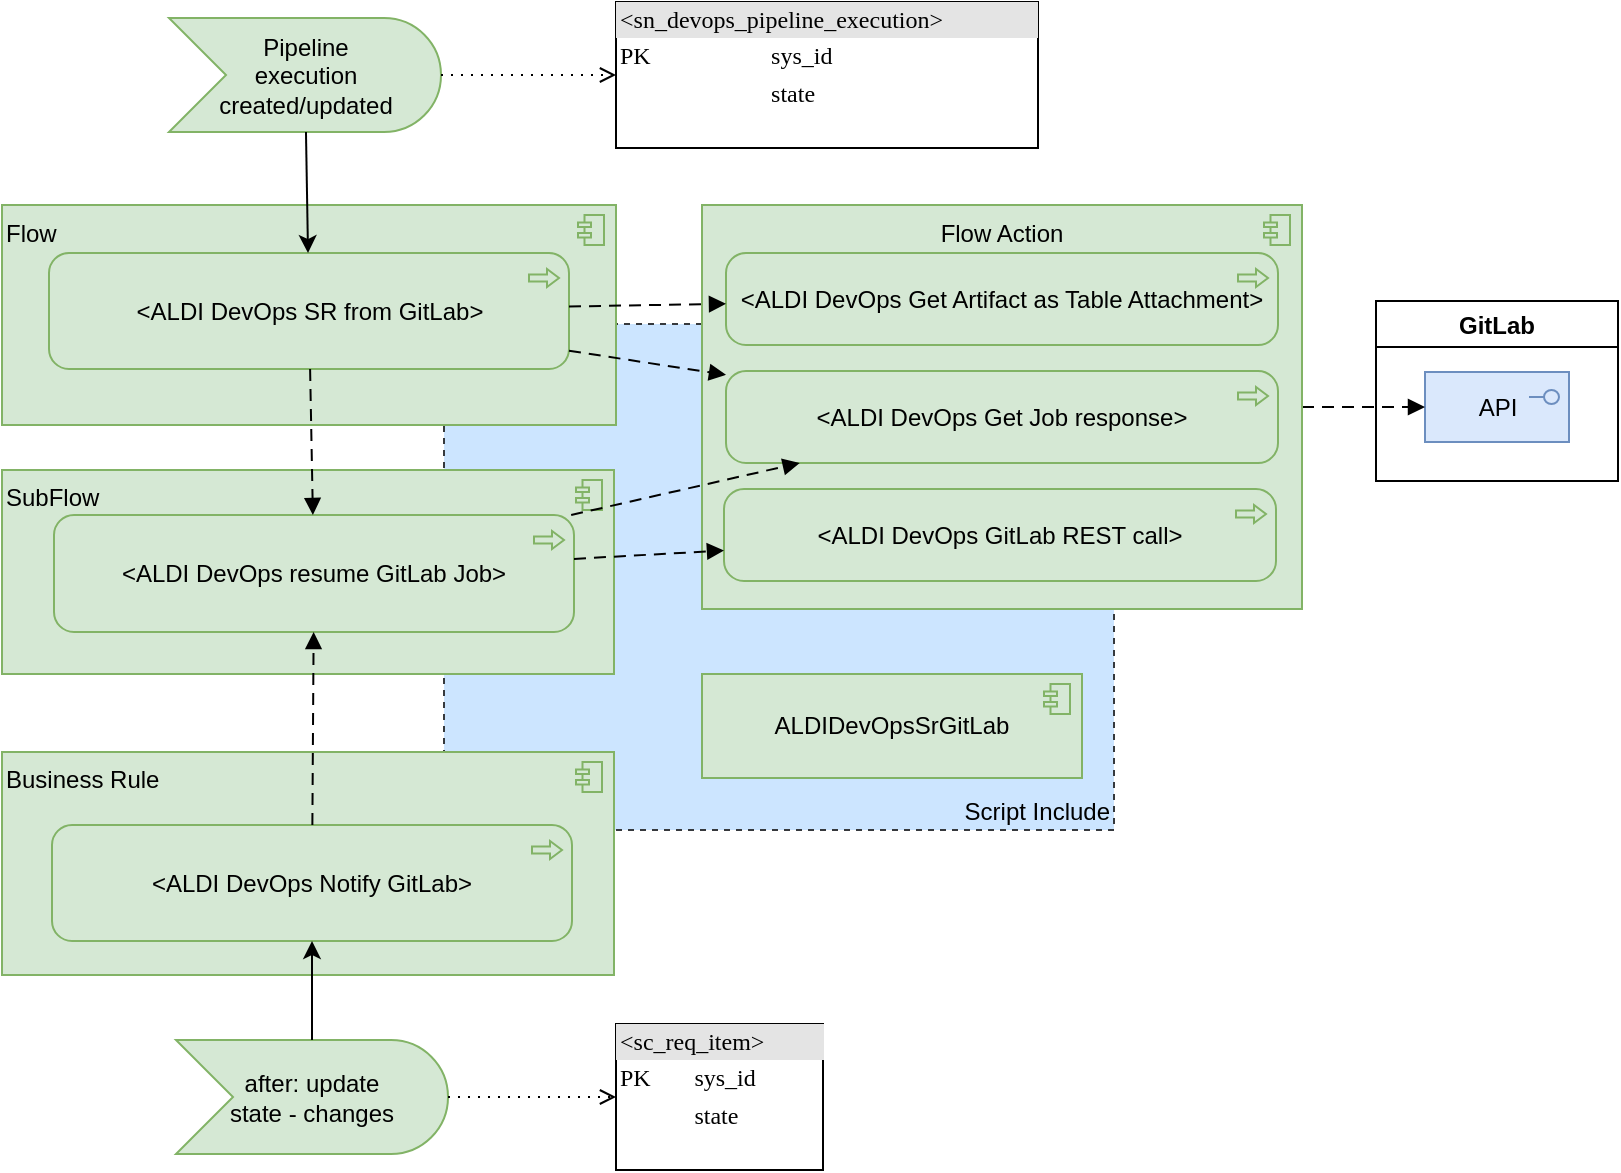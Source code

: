 <mxfile version="21.0.6" type="github" pages="5">
  <diagram name="concept" id="SZxe-0-CcY78cEOd1M_S">
    <mxGraphModel dx="1178" dy="972" grid="0" gridSize="10" guides="1" tooltips="1" connect="1" arrows="1" fold="1" page="1" pageScale="1" pageWidth="1169" pageHeight="827" math="0" shadow="0">
      <root>
        <mxCell id="0" />
        <mxCell id="1" parent="0" />
        <mxCell id="DcvnHdwFFgLcWuKvTc4U-11" value="Script Include" style="html=1;outlineConnect=0;whiteSpace=wrap;fillColor=#cce5ff;shape=mxgraph.archimate3.application;appType=comp;archiType=square;strokeColor=#36393d;verticalAlign=bottom;align=right;gradientColor=none;dashed=1;" vertex="1" parent="1">
          <mxGeometry x="400" y="236" width="335" height="253" as="geometry" />
        </mxCell>
        <mxCell id="DcvnHdwFFgLcWuKvTc4U-1" value="Flow" style="html=1;outlineConnect=0;whiteSpace=wrap;fillColor=#d5e8d4;shape=mxgraph.archimate3.application;appType=comp;archiType=square;strokeColor=#82b366;verticalAlign=top;align=left;" vertex="1" parent="1">
          <mxGeometry x="179" y="176.5" width="307" height="110" as="geometry" />
        </mxCell>
        <mxCell id="DcvnHdwFFgLcWuKvTc4U-2" value="&amp;lt;ALDI DevOps SR from GitLab&amp;gt;" style="html=1;outlineConnect=0;whiteSpace=wrap;fillColor=#d5e8d4;shape=mxgraph.archimate3.application;appType=proc;archiType=rounded;strokeColor=#82b366;" vertex="1" parent="1">
          <mxGeometry x="202.5" y="200.5" width="260" height="58" as="geometry" />
        </mxCell>
        <mxCell id="DcvnHdwFFgLcWuKvTc4U-3" value="SubFlow" style="html=1;outlineConnect=0;whiteSpace=wrap;fillColor=#d5e8d4;shape=mxgraph.archimate3.application;appType=comp;archiType=square;strokeColor=#82b366;verticalAlign=top;align=left;" vertex="1" parent="1">
          <mxGeometry x="179" y="309" width="306" height="102" as="geometry" />
        </mxCell>
        <mxCell id="DcvnHdwFFgLcWuKvTc4U-4" value="&amp;lt;ALDI DevOps resume GitLab Job&amp;gt;" style="html=1;outlineConnect=0;whiteSpace=wrap;fillColor=#d5e8d4;shape=mxgraph.archimate3.application;appType=proc;archiType=rounded;strokeColor=#82b366;verticalAlign=middle;" vertex="1" parent="1">
          <mxGeometry x="205" y="331.5" width="260" height="58.5" as="geometry" />
        </mxCell>
        <mxCell id="DcvnHdwFFgLcWuKvTc4U-5" value="Pipeline &lt;br&gt;execution created/updated" style="html=1;outlineConnect=0;whiteSpace=wrap;fillColor=#d5e8d4;shape=mxgraph.archimate3.event;strokeColor=#82b366;" vertex="1" parent="1">
          <mxGeometry x="262.5" y="83" width="136" height="57" as="geometry" />
        </mxCell>
        <mxCell id="DcvnHdwFFgLcWuKvTc4U-6" value="" style="edgeStyle=none;rounded=0;orthogonalLoop=1;jettySize=auto;html=1;fontSize=6;" edge="1" parent="1" source="DcvnHdwFFgLcWuKvTc4U-5" target="DcvnHdwFFgLcWuKvTc4U-2">
          <mxGeometry relative="1" as="geometry">
            <mxPoint x="282.5" y="116.5" as="sourcePoint" />
            <mxPoint x="327.5" y="116.5" as="targetPoint" />
          </mxGeometry>
        </mxCell>
        <mxCell id="DcvnHdwFFgLcWuKvTc4U-7" value="&lt;div style=&quot;box-sizing: border-box ; width: 100% ; background: #e4e4e4 ; padding: 2px&quot;&gt;&amp;lt;sn_devops_pipeline_execution&amp;gt;&lt;/div&gt;&lt;table style=&quot;width: 100% ; font-size: 1em&quot; cellpadding=&quot;2&quot; cellspacing=&quot;0&quot;&gt;&lt;tbody&gt;&lt;tr&gt;&lt;td&gt;PK&lt;/td&gt;&lt;td&gt;sys_id&lt;/td&gt;&lt;/tr&gt;&lt;tr&gt;&lt;td&gt;&lt;/td&gt;&lt;td&gt;state&lt;br&gt;&lt;/td&gt;&lt;/tr&gt;&lt;tr&gt;&lt;td&gt;&lt;br&gt;&lt;/td&gt;&lt;td&gt;&lt;br&gt;&lt;/td&gt;&lt;/tr&gt;&lt;tr&gt;&lt;td&gt;&lt;br&gt;&lt;/td&gt;&lt;td&gt;&lt;/td&gt;&lt;/tr&gt;&lt;/tbody&gt;&lt;/table&gt;" style="verticalAlign=top;align=left;overflow=fill;html=1;rounded=0;shadow=0;comic=0;labelBackgroundColor=none;strokeWidth=1;fontFamily=Verdana;fontSize=12" vertex="1" parent="1">
          <mxGeometry x="486" y="75" width="211" height="73" as="geometry" />
        </mxCell>
        <mxCell id="DcvnHdwFFgLcWuKvTc4U-8" value="GitLab" style="swimlane;" vertex="1" parent="1">
          <mxGeometry x="866" y="224.5" width="121" height="90" as="geometry" />
        </mxCell>
        <mxCell id="DcvnHdwFFgLcWuKvTc4U-9" value="API" style="html=1;outlineConnect=0;whiteSpace=wrap;fillColor=#dae8fc;shape=mxgraph.archimate3.application;appType=interface;archiType=square;strokeColor=#6c8ebf;verticalAlign=middle;" vertex="1" parent="DcvnHdwFFgLcWuKvTc4U-8">
          <mxGeometry x="24.5" y="35.5" width="72" height="35" as="geometry" />
        </mxCell>
        <mxCell id="DcvnHdwFFgLcWuKvTc4U-10" value="" style="html=1;endArrow=block;dashed=1;elbow=vertical;endFill=1;dashPattern=6 4;rounded=0;fontSize=12;" edge="1" parent="1" source="DcvnHdwFFgLcWuKvTc4U-2" target="DcvnHdwFFgLcWuKvTc4U-4">
          <mxGeometry width="160" relative="1" as="geometry">
            <mxPoint x="255.5" y="411.5" as="sourcePoint" />
            <mxPoint x="488.04" y="460" as="targetPoint" />
          </mxGeometry>
        </mxCell>
        <mxCell id="DcvnHdwFFgLcWuKvTc4U-12" value="ALDIDevOpsSrGitLab" style="html=1;outlineConnect=0;whiteSpace=wrap;fillColor=#d5e8d4;shape=mxgraph.archimate3.application;appType=comp;archiType=square;strokeColor=#82b366;verticalAlign=middle;" vertex="1" parent="1">
          <mxGeometry x="529" y="411" width="190" height="52" as="geometry" />
        </mxCell>
        <mxCell id="DcvnHdwFFgLcWuKvTc4U-14" value="" style="html=1;endArrow=open;elbow=vertical;endFill=0;dashed=1;dashPattern=1 4;rounded=0;fillColor=#00b9f2;" edge="1" parent="1" source="DcvnHdwFFgLcWuKvTc4U-5" target="DcvnHdwFFgLcWuKvTc4U-7">
          <mxGeometry width="160" relative="1" as="geometry">
            <mxPoint x="512.999" y="203.5" as="sourcePoint" />
            <mxPoint x="659.261" y="313.5" as="targetPoint" />
          </mxGeometry>
        </mxCell>
        <mxCell id="DcvnHdwFFgLcWuKvTc4U-26" value="" style="html=1;endArrow=block;dashed=1;elbow=vertical;endFill=1;dashPattern=6 4;rounded=0;fontSize=12;" edge="1" parent="1" source="DcvnHdwFFgLcWuKvTc4U-36" target="DcvnHdwFFgLcWuKvTc4U-9">
          <mxGeometry width="160" relative="1" as="geometry">
            <mxPoint x="714" y="615.524" as="sourcePoint" />
            <mxPoint x="718.5" y="579.646" as="targetPoint" />
          </mxGeometry>
        </mxCell>
        <mxCell id="DcvnHdwFFgLcWuKvTc4U-29" value="Business Rule" style="html=1;outlineConnect=0;whiteSpace=wrap;fillColor=#d5e8d4;shape=mxgraph.archimate3.application;appType=comp;archiType=square;strokeColor=#82b366;verticalAlign=top;align=left;" vertex="1" parent="1">
          <mxGeometry x="179" y="450" width="306" height="111.5" as="geometry" />
        </mxCell>
        <mxCell id="DcvnHdwFFgLcWuKvTc4U-30" value="&amp;lt;ALDI DevOps Notify GitLab&amp;gt;" style="html=1;outlineConnect=0;whiteSpace=wrap;fillColor=#d5e8d4;shape=mxgraph.archimate3.application;appType=proc;archiType=rounded;strokeColor=#82b366;" vertex="1" parent="1">
          <mxGeometry x="204" y="486.5" width="260" height="58" as="geometry" />
        </mxCell>
        <mxCell id="DcvnHdwFFgLcWuKvTc4U-31" value="after: update&lt;br&gt;state - changes" style="html=1;outlineConnect=0;whiteSpace=wrap;fillColor=#d5e8d4;shape=mxgraph.archimate3.event;strokeColor=#82b366;" vertex="1" parent="1">
          <mxGeometry x="266" y="594" width="136" height="57" as="geometry" />
        </mxCell>
        <mxCell id="DcvnHdwFFgLcWuKvTc4U-32" value="" style="edgeStyle=none;rounded=0;orthogonalLoop=1;jettySize=auto;html=1;fontSize=6;" edge="1" parent="1" source="DcvnHdwFFgLcWuKvTc4U-31" target="DcvnHdwFFgLcWuKvTc4U-30">
          <mxGeometry relative="1" as="geometry">
            <mxPoint x="818" y="678" as="sourcePoint" />
            <mxPoint x="866.771" y="770.5" as="targetPoint" />
          </mxGeometry>
        </mxCell>
        <mxCell id="DcvnHdwFFgLcWuKvTc4U-33" value="&lt;div style=&quot;box-sizing: border-box ; width: 100% ; background: #e4e4e4 ; padding: 2px&quot;&gt;&amp;lt;sc_req_item&amp;gt;&lt;/div&gt;&lt;table style=&quot;width: 100% ; font-size: 1em&quot; cellpadding=&quot;2&quot; cellspacing=&quot;0&quot;&gt;&lt;tbody&gt;&lt;tr&gt;&lt;td&gt;PK&lt;/td&gt;&lt;td&gt;sys_id&lt;/td&gt;&lt;/tr&gt;&lt;tr&gt;&lt;td&gt;&lt;/td&gt;&lt;td&gt;state&lt;br&gt;&lt;/td&gt;&lt;/tr&gt;&lt;tr&gt;&lt;td&gt;&lt;br&gt;&lt;/td&gt;&lt;td&gt;&lt;br&gt;&lt;/td&gt;&lt;/tr&gt;&lt;tr&gt;&lt;td&gt;&lt;br&gt;&lt;/td&gt;&lt;td&gt;&lt;/td&gt;&lt;/tr&gt;&lt;/tbody&gt;&lt;/table&gt;" style="verticalAlign=top;align=left;overflow=fill;html=1;rounded=0;shadow=0;comic=0;labelBackgroundColor=none;strokeWidth=1;fontFamily=Verdana;fontSize=12" vertex="1" parent="1">
          <mxGeometry x="486" y="586" width="103.5" height="73" as="geometry" />
        </mxCell>
        <mxCell id="DcvnHdwFFgLcWuKvTc4U-34" value="" style="html=1;endArrow=open;elbow=vertical;endFill=0;dashed=1;dashPattern=1 4;rounded=0;fillColor=#00b9f2;" edge="1" parent="1" source="DcvnHdwFFgLcWuKvTc4U-31" target="DcvnHdwFFgLcWuKvTc4U-33">
          <mxGeometry width="160" relative="1" as="geometry">
            <mxPoint x="1048.499" y="765" as="sourcePoint" />
            <mxPoint x="1194.761" y="875" as="targetPoint" />
          </mxGeometry>
        </mxCell>
        <mxCell id="DcvnHdwFFgLcWuKvTc4U-35" value="" style="html=1;endArrow=block;dashed=1;elbow=vertical;endFill=1;dashPattern=6 4;rounded=0;fontSize=12;" edge="1" parent="1" source="DcvnHdwFFgLcWuKvTc4U-30" target="DcvnHdwFFgLcWuKvTc4U-4">
          <mxGeometry width="160" relative="1" as="geometry">
            <mxPoint x="280" y="277" as="sourcePoint" />
            <mxPoint x="597" y="513" as="targetPoint" />
          </mxGeometry>
        </mxCell>
        <mxCell id="DcvnHdwFFgLcWuKvTc4U-36" value="Flow Action" style="html=1;outlineConnect=0;whiteSpace=wrap;fillColor=#d5e8d4;shape=mxgraph.archimate3.application;appType=comp;archiType=square;strokeColor=#82b366;verticalAlign=top;" vertex="1" parent="1">
          <mxGeometry x="529" y="176.5" width="300" height="202" as="geometry" />
        </mxCell>
        <mxCell id="DcvnHdwFFgLcWuKvTc4U-37" value="&amp;lt;ALDI&amp;nbsp;DevOps Get Job response&amp;gt;" style="html=1;outlineConnect=0;whiteSpace=wrap;fillColor=#d5e8d4;shape=mxgraph.archimate3.application;appType=proc;archiType=rounded;strokeColor=#82b366;" vertex="1" parent="1">
          <mxGeometry x="541" y="259.5" width="276" height="46" as="geometry" />
        </mxCell>
        <mxCell id="DcvnHdwFFgLcWuKvTc4U-38" value="&amp;lt;ALDI&amp;nbsp;DevOps Get Artifact as Table Attachment&amp;gt;" style="html=1;outlineConnect=0;whiteSpace=wrap;fillColor=#d5e8d4;shape=mxgraph.archimate3.application;appType=proc;archiType=rounded;strokeColor=#82b366;" vertex="1" parent="1">
          <mxGeometry x="541" y="200.5" width="276" height="46" as="geometry" />
        </mxCell>
        <mxCell id="DcvnHdwFFgLcWuKvTc4U-39" value="&amp;lt;ALDI&amp;nbsp;DevOps GitLab REST call&amp;gt;" style="html=1;outlineConnect=0;whiteSpace=wrap;fillColor=#d5e8d4;shape=mxgraph.archimate3.application;appType=proc;archiType=rounded;strokeColor=#82b366;" vertex="1" parent="1">
          <mxGeometry x="540" y="318.5" width="276" height="46" as="geometry" />
        </mxCell>
        <mxCell id="DcvnHdwFFgLcWuKvTc4U-40" value="" style="html=1;endArrow=block;dashed=1;elbow=vertical;endFill=1;dashPattern=6 4;rounded=0;fontSize=12;" edge="1" parent="1" source="DcvnHdwFFgLcWuKvTc4U-4" target="DcvnHdwFFgLcWuKvTc4U-39">
          <mxGeometry width="160" relative="1" as="geometry">
            <mxPoint x="835" y="425" as="sourcePoint" />
            <mxPoint x="967" y="431" as="targetPoint" />
          </mxGeometry>
        </mxCell>
        <mxCell id="DcvnHdwFFgLcWuKvTc4U-41" value="" style="html=1;endArrow=block;dashed=1;elbow=vertical;endFill=1;dashPattern=6 4;rounded=0;fontSize=12;" edge="1" parent="1" source="DcvnHdwFFgLcWuKvTc4U-4" target="DcvnHdwFFgLcWuKvTc4U-37">
          <mxGeometry width="160" relative="1" as="geometry">
            <mxPoint x="388" y="606" as="sourcePoint" />
            <mxPoint x="628" y="506" as="targetPoint" />
          </mxGeometry>
        </mxCell>
        <mxCell id="DcvnHdwFFgLcWuKvTc4U-42" value="" style="html=1;endArrow=block;dashed=1;elbow=vertical;endFill=1;dashPattern=6 4;rounded=0;fontSize=12;" edge="1" parent="1" source="DcvnHdwFFgLcWuKvTc4U-2" target="DcvnHdwFFgLcWuKvTc4U-38">
          <mxGeometry width="160" relative="1" as="geometry">
            <mxPoint x="330" y="277" as="sourcePoint" />
            <mxPoint x="274" y="441" as="targetPoint" />
          </mxGeometry>
        </mxCell>
        <mxCell id="DcvnHdwFFgLcWuKvTc4U-43" value="" style="html=1;endArrow=block;dashed=1;elbow=vertical;endFill=1;dashPattern=6 4;rounded=0;fontSize=12;" edge="1" parent="1" source="DcvnHdwFFgLcWuKvTc4U-2" target="DcvnHdwFFgLcWuKvTc4U-37">
          <mxGeometry width="160" relative="1" as="geometry">
            <mxPoint x="470" y="242" as="sourcePoint" />
            <mxPoint x="551" y="239" as="targetPoint" />
          </mxGeometry>
        </mxCell>
      </root>
    </mxGraphModel>
  </diagram>
  <diagram name="New" id="FQ1Fpo15_WGxXTCTkn8o">
    <mxGraphModel dx="1396" dy="972" grid="0" gridSize="10" guides="1" tooltips="1" connect="1" arrows="1" fold="1" page="1" pageScale="1" pageWidth="1169" pageHeight="827" math="0" shadow="0">
      <root>
        <mxCell id="hhxa8UaKhLrx6anyq_Wn-0" />
        <mxCell id="hhxa8UaKhLrx6anyq_Wn-1" parent="hhxa8UaKhLrx6anyq_Wn-0" />
        <mxCell id="3Ec1PZtE11QPEmXtsvUf-0" value="GitLab" style="swimlane;" parent="hhxa8UaKhLrx6anyq_Wn-1" vertex="1">
          <mxGeometry x="751" y="76" width="389" height="400" as="geometry" />
        </mxCell>
        <mxCell id="6CI8rPEX3t3ZrcrAf7E5-0" value="Pipeline Execution" style="html=1;outlineConnect=0;whiteSpace=wrap;fillColor=#fff2cc;shape=mxgraph.archimate3.application;appType=proc;archiType=rounded;fontSize=10;verticalAlign=top;align=center;strokeColor=#d6b656;" parent="3Ec1PZtE11QPEmXtsvUf-0" vertex="1">
          <mxGeometry x="11" y="142" width="367" height="98" as="geometry" />
        </mxCell>
        <mxCell id="3Ec1PZtE11QPEmXtsvUf-2" value="&lt;div style=&quot;font-size: 10px;&quot;&gt;Start Pipeline&lt;/div&gt;" style="html=1;outlineConnect=0;whiteSpace=wrap;fillColor=#ffe6cc;shape=mxgraph.archimate3.event;direction=west;strokeColor=#d79b00;fontSize=10;" parent="3Ec1PZtE11QPEmXtsvUf-0" vertex="1">
          <mxGeometry x="16" y="44" width="104" height="45" as="geometry" />
        </mxCell>
        <mxCell id="3Ec1PZtE11QPEmXtsvUf-8" value="New" style="html=1;outlineConnect=0;whiteSpace=wrap;fillColor=#ffe6cc;shape=mxgraph.archimate3.application;appType=proc;archiType=rounded;fontSize=10;verticalAlign=middle;align=center;strokeColor=#d79b00;" parent="3Ec1PZtE11QPEmXtsvUf-0" vertex="1">
          <mxGeometry x="16" y="170" width="104" height="56" as="geometry" />
        </mxCell>
        <mxCell id="3Ec1PZtE11QPEmXtsvUf-9" value="Open (manual)" style="html=1;outlineConnect=0;whiteSpace=wrap;fillColor=#fff2cc;shape=mxgraph.archimate3.application;appType=proc;archiType=rounded;fontSize=10;verticalAlign=middle;align=center;strokeColor=#d6b656;" parent="3Ec1PZtE11QPEmXtsvUf-0" vertex="1">
          <mxGeometry x="142.5" y="170" width="104" height="56" as="geometry" />
        </mxCell>
        <mxCell id="3Ec1PZtE11QPEmXtsvUf-23" value="Done (manual)" style="html=1;outlineConnect=0;whiteSpace=wrap;fillColor=#fff2cc;shape=mxgraph.archimate3.application;appType=proc;archiType=rounded;fontSize=10;verticalAlign=middle;align=center;strokeColor=#d6b656;" parent="3Ec1PZtE11QPEmXtsvUf-0" vertex="1">
          <mxGeometry x="269" y="170" width="104" height="56" as="geometry" />
        </mxCell>
        <mxCell id="K81urMBFepzLISCp7laO-0" value="" style="edgeStyle=none;rounded=0;orthogonalLoop=1;jettySize=auto;html=1;fillColor=#80b6a1;" parent="3Ec1PZtE11QPEmXtsvUf-0" source="3Ec1PZtE11QPEmXtsvUf-2" target="3Ec1PZtE11QPEmXtsvUf-8" edge="1">
          <mxGeometry relative="1" as="geometry">
            <mxPoint x="259" y="80.5" as="sourcePoint" />
            <mxPoint x="222" y="80.5" as="targetPoint" />
          </mxGeometry>
        </mxCell>
        <mxCell id="K81urMBFepzLISCp7laO-1" value="&lt;font style=&quot;font-size: 14px&quot;&gt;&lt;b&gt;A&lt;/b&gt;&lt;/font&gt;" style="edgeLabel;html=1;align=center;verticalAlign=middle;resizable=0;points=[];fillColor=#80b6a1;" parent="K81urMBFepzLISCp7laO-0" vertex="1" connectable="0">
          <mxGeometry x="0.139" relative="1" as="geometry">
            <mxPoint y="1" as="offset" />
          </mxGeometry>
        </mxCell>
        <mxCell id="K81urMBFepzLISCp7laO-2" value="WebHook" style="html=1;outlineConnect=0;whiteSpace=wrap;fillColor=#ffe6cc;shape=mxgraph.archimate3.application;appType=comp;archiType=square;strokeColor=#d79b00;verticalAlign=middle;fontSize=10;" parent="3Ec1PZtE11QPEmXtsvUf-0" vertex="1">
          <mxGeometry x="16" y="276" width="103" height="40" as="geometry" />
        </mxCell>
        <mxCell id="hhxa8UaKhLrx6anyq_Wn-16" value="" style="html=1;endArrow=open;elbow=vertical;endFill=0;dashed=1;dashPattern=1 4;rounded=0;fillColor=#00b9f2;" parent="3Ec1PZtE11QPEmXtsvUf-0" source="3Ec1PZtE11QPEmXtsvUf-8" target="K81urMBFepzLISCp7laO-2" edge="1">
          <mxGeometry width="160" relative="1" as="geometry">
            <mxPoint x="-409.25" y="253" as="sourcePoint" />
            <mxPoint x="-434.759" y="312" as="targetPoint" />
          </mxGeometry>
        </mxCell>
        <mxCell id="aNW4ZE4ciCOVM9Tb368n-9" value="" style="html=1;endArrow=block;dashed=1;elbow=vertical;endFill=1;dashPattern=6 4;rounded=0;fontSize=12;" parent="3Ec1PZtE11QPEmXtsvUf-0" source="3Ec1PZtE11QPEmXtsvUf-9" target="3Ec1PZtE11QPEmXtsvUf-23" edge="1">
          <mxGeometry width="160" relative="1" as="geometry">
            <mxPoint x="250" y="265" as="sourcePoint" />
            <mxPoint x="-151.0" y="112" as="targetPoint" />
          </mxGeometry>
        </mxCell>
        <mxCell id="aNW4ZE4ciCOVM9Tb368n-7" value="" style="html=1;endArrow=block;dashed=1;elbow=vertical;endFill=1;dashPattern=6 4;rounded=0;fontSize=12;" parent="3Ec1PZtE11QPEmXtsvUf-0" source="3Ec1PZtE11QPEmXtsvUf-8" target="3Ec1PZtE11QPEmXtsvUf-9" edge="1">
          <mxGeometry width="160" relative="1" as="geometry">
            <mxPoint x="65" y="102" as="sourcePoint" />
            <mxPoint x="-161" y="102" as="targetPoint" />
          </mxGeometry>
        </mxCell>
        <mxCell id="QkzUAfDCUn0JMNvF95E7-0" value="&lt;div style=&quot;font-size: 10px;&quot;&gt;&lt;div style=&quot;border-color: var(--border-color);&quot;&gt;servicenow.json&lt;/div&gt;&lt;div style=&quot;border-color: var(--border-color);&quot;&gt;+ required_N_files.abc&lt;/div&gt;&lt;/div&gt;" style="html=1;outlineConnect=0;whiteSpace=wrap;fillColor=#f5f5f5;shape=mxgraph.archimate3.representation;fontSize=10;align=center;strokeColor=#666666;fontColor=#333333;" parent="3Ec1PZtE11QPEmXtsvUf-0" vertex="1">
          <mxGeometry x="184" y="44" width="121" height="72.5" as="geometry" />
        </mxCell>
        <mxCell id="QkzUAfDCUn0JMNvF95E7-1" value="" style="html=1;endArrow=open;elbow=vertical;endFill=0;dashed=1;dashPattern=1 4;rounded=0;fillColor=#00b9f2;" parent="3Ec1PZtE11QPEmXtsvUf-0" source="3Ec1PZtE11QPEmXtsvUf-8" target="QkzUAfDCUn0JMNvF95E7-0" edge="1">
          <mxGeometry width="160" relative="1" as="geometry">
            <mxPoint x="77.857" y="236" as="sourcePoint" />
            <mxPoint x="77.602" y="286" as="targetPoint" />
          </mxGeometry>
        </mxCell>
        <mxCell id="K81urMBFepzLISCp7laO-3" value="&lt;div style=&quot;font-size: 10px;&quot;&gt;Step &quot;New&quot; Completed&lt;/div&gt;" style="html=1;outlineConnect=0;whiteSpace=wrap;fillColor=#f5f5f5;shape=mxgraph.archimate3.representation;fontSize=10;align=center;strokeColor=#666666;fontColor=#333333;" parent="hhxa8UaKhLrx6anyq_Wn-1" vertex="1">
          <mxGeometry x="604" y="335.75" width="121" height="72.5" as="geometry" />
        </mxCell>
        <mxCell id="K81urMBFepzLISCp7laO-6" value="" style="html=1;endArrow=open;elbow=vertical;endFill=0;dashed=1;dashPattern=1 4;rounded=0;fillColor=#00b9f2;" parent="hhxa8UaKhLrx6anyq_Wn-1" source="K81urMBFepzLISCp7laO-2" target="K81urMBFepzLISCp7laO-3" edge="1">
          <mxGeometry width="160" relative="1" as="geometry">
            <mxPoint x="828.872" y="312" as="sourcePoint" />
            <mxPoint x="758" y="385" as="targetPoint" />
          </mxGeometry>
        </mxCell>
        <mxCell id="K81urMBFepzLISCp7laO-10" value="ServiceNow" style="swimlane;" parent="hhxa8UaKhLrx6anyq_Wn-1" vertex="1">
          <mxGeometry x="24" y="76" width="552" height="401" as="geometry" />
        </mxCell>
        <mxCell id="oSJXVrfwWTgaylNPHK5e-0" value="DevOps Module" style="html=1;outlineConnect=0;whiteSpace=wrap;fillColor=#d5e8d4;shape=mxgraph.archimate3.application;appType=func;archiType=rounded;strokeColor=#82b366;verticalAlign=top;fontSize=10;" parent="K81urMBFepzLISCp7laO-10" vertex="1">
          <mxGeometry x="21.25" y="35.5" width="509.5" height="330" as="geometry" />
        </mxCell>
        <mxCell id="phZUQysMC7d-G5iNdvS3-0" value="&lt;div style=&quot;font-size: 10px;&quot;&gt;DevOps&lt;/div&gt;&lt;div style=&quot;font-size: 10px;&quot;&gt;REST API&lt;/div&gt;" style="html=1;outlineConnect=0;whiteSpace=wrap;fillColor=#d5e8d4;shape=mxgraph.archimate3.application;appType=interface;archiType=square;strokeColor=#82b366;verticalAlign=middle;fontSize=10;" parent="K81urMBFepzLISCp7laO-10" vertex="1">
          <mxGeometry x="440" y="162.5" width="77" height="71" as="geometry" />
        </mxCell>
        <mxCell id="phZUQysMC7d-G5iNdvS3-3" value="&lt;div style=&quot;box-sizing: border-box; width: 100%; background: rgb(228, 228, 228); padding: 2px; font-size: 10px;&quot;&gt;&amp;lt;sn_devops_pipeline&amp;gt;&lt;/div&gt;&lt;table style=&quot;width: 100%; font-size: 10px;&quot; cellpadding=&quot;2&quot; cellspacing=&quot;0&quot;&gt;&lt;tbody style=&quot;font-size: 10px;&quot;&gt;&lt;tr style=&quot;font-size: 10px;&quot;&gt;&lt;td style=&quot;font-size: 10px;&quot;&gt;PK&lt;/td&gt;&lt;td style=&quot;font-size: 10px;&quot;&gt;sys_id&lt;/td&gt;&lt;/tr&gt;&lt;tr style=&quot;font-size: 10px;&quot;&gt;&lt;td style=&quot;font-size: 10px;&quot;&gt;&lt;/td&gt;&lt;td style=&quot;font-size: 10px;&quot;&gt;state&lt;br style=&quot;font-size: 10px;&quot;&gt;&lt;/td&gt;&lt;/tr&gt;&lt;tr style=&quot;font-size: 10px;&quot;&gt;&lt;td style=&quot;font-size: 10px;&quot;&gt;&lt;br style=&quot;font-size: 10px;&quot;&gt;&lt;/td&gt;&lt;td style=&quot;font-size: 10px;&quot;&gt;&lt;br style=&quot;font-size: 10px;&quot;&gt;&lt;/td&gt;&lt;/tr&gt;&lt;tr style=&quot;font-size: 10px;&quot;&gt;&lt;td style=&quot;font-size: 10px;&quot;&gt;&lt;br style=&quot;font-size: 10px;&quot;&gt;&lt;/td&gt;&lt;td style=&quot;font-size: 10px;&quot;&gt;&lt;/td&gt;&lt;/tr&gt;&lt;/tbody&gt;&lt;/table&gt;" style="verticalAlign=top;align=left;overflow=fill;html=1;rounded=0;shadow=0;comic=0;labelBackgroundColor=none;strokeWidth=1;fontFamily=Verdana;fontSize=10;" parent="K81urMBFepzLISCp7laO-10" vertex="1">
          <mxGeometry x="145" y="68" width="120" height="60" as="geometry" />
        </mxCell>
        <mxCell id="phZUQysMC7d-G5iNdvS3-4" value="&lt;div style=&quot;box-sizing: border-box; width: 100%; background: rgb(228, 228, 228); padding: 2px; font-size: 10px;&quot;&gt;&amp;lt;sn_devops_pipeline_execution&amp;gt;&lt;/div&gt;&lt;table style=&quot;width: 100%; font-size: 10px;&quot; cellpadding=&quot;2&quot; cellspacing=&quot;0&quot;&gt;&lt;tbody style=&quot;font-size: 10px;&quot;&gt;&lt;tr style=&quot;font-size: 10px;&quot;&gt;&lt;td style=&quot;font-size: 10px;&quot;&gt;PK&lt;/td&gt;&lt;td style=&quot;font-size: 10px;&quot;&gt;sys_id&lt;/td&gt;&lt;/tr&gt;&lt;tr style=&quot;font-size: 10px;&quot;&gt;&lt;td style=&quot;font-size: 10px;&quot;&gt;&lt;/td&gt;&lt;td style=&quot;font-size: 10px;&quot;&gt;state&lt;br style=&quot;font-size: 10px;&quot;&gt;&lt;/td&gt;&lt;/tr&gt;&lt;tr style=&quot;font-size: 10px;&quot;&gt;&lt;td style=&quot;font-size: 10px;&quot;&gt;&lt;br style=&quot;font-size: 10px;&quot;&gt;&lt;/td&gt;&lt;td style=&quot;font-size: 10px;&quot;&gt;&lt;br style=&quot;font-size: 10px;&quot;&gt;&lt;/td&gt;&lt;/tr&gt;&lt;tr style=&quot;font-size: 10px;&quot;&gt;&lt;td style=&quot;font-size: 10px;&quot;&gt;&lt;br style=&quot;font-size: 10px;&quot;&gt;&lt;/td&gt;&lt;td style=&quot;font-size: 10px;&quot;&gt;&lt;/td&gt;&lt;/tr&gt;&lt;/tbody&gt;&lt;/table&gt;" style="verticalAlign=top;align=left;overflow=fill;html=1;rounded=0;shadow=0;comic=0;labelBackgroundColor=none;strokeWidth=1;fontFamily=Verdana;fontSize=10;" parent="K81urMBFepzLISCp7laO-10" vertex="1">
          <mxGeometry x="49" y="169" width="178" height="63" as="geometry" />
        </mxCell>
        <mxCell id="phZUQysMC7d-G5iNdvS3-5" style="edgeStyle=orthogonalEdgeStyle;html=1;dashed=1;labelBackgroundColor=none;startArrow=none;endArrow=ERoneToMany;fontFamily=Verdana;fontSize=10;align=left;startFill=0;" parent="K81urMBFepzLISCp7laO-10" source="phZUQysMC7d-G5iNdvS3-3" target="phZUQysMC7d-G5iNdvS3-4" edge="1">
          <mxGeometry relative="1" as="geometry">
            <mxPoint x="259" y="198" as="sourcePoint" />
            <mxPoint x="274" y="438" as="targetPoint" />
          </mxGeometry>
        </mxCell>
        <mxCell id="phZUQysMC7d-G5iNdvS3-6" value="&lt;div style=&quot;box-sizing: border-box; width: 100%; background: rgb(228, 228, 228); padding: 2px; font-size: 10px;&quot;&gt;&amp;lt;sn_devops_step_execution&amp;gt;&lt;/div&gt;&lt;table style=&quot;width: 100%; font-size: 10px;&quot; cellpadding=&quot;2&quot; cellspacing=&quot;0&quot;&gt;&lt;tbody style=&quot;font-size: 10px;&quot;&gt;&lt;tr style=&quot;font-size: 10px;&quot;&gt;&lt;td style=&quot;font-size: 10px;&quot;&gt;PK&lt;/td&gt;&lt;td style=&quot;font-size: 10px;&quot;&gt;sys_id&lt;/td&gt;&lt;/tr&gt;&lt;tr style=&quot;font-size: 10px;&quot;&gt;&lt;td style=&quot;font-size: 10px;&quot;&gt;&lt;/td&gt;&lt;td style=&quot;font-size: 10px;&quot;&gt;state&lt;br style=&quot;font-size: 10px;&quot;&gt;&lt;/td&gt;&lt;/tr&gt;&lt;tr style=&quot;font-size: 10px;&quot;&gt;&lt;td style=&quot;font-size: 10px;&quot;&gt;&lt;br style=&quot;font-size: 10px;&quot;&gt;&lt;/td&gt;&lt;td style=&quot;font-size: 10px;&quot;&gt;&lt;br style=&quot;font-size: 10px;&quot;&gt;&lt;/td&gt;&lt;/tr&gt;&lt;tr style=&quot;font-size: 10px;&quot;&gt;&lt;td style=&quot;font-size: 10px;&quot;&gt;&lt;br style=&quot;font-size: 10px;&quot;&gt;&lt;/td&gt;&lt;td style=&quot;font-size: 10px;&quot;&gt;&lt;/td&gt;&lt;/tr&gt;&lt;/tbody&gt;&lt;/table&gt;" style="verticalAlign=top;align=left;overflow=fill;html=1;rounded=0;shadow=0;comic=0;labelBackgroundColor=none;strokeWidth=1;fontFamily=Verdana;fontSize=10;" parent="K81urMBFepzLISCp7laO-10" vertex="1">
          <mxGeometry x="90" y="288" width="159" height="60" as="geometry" />
        </mxCell>
        <mxCell id="phZUQysMC7d-G5iNdvS3-7" style="edgeStyle=orthogonalEdgeStyle;html=1;dashed=1;labelBackgroundColor=none;startArrow=none;endArrow=ERoneToMany;fontFamily=Verdana;fontSize=10;align=left;startFill=0;" parent="K81urMBFepzLISCp7laO-10" source="phZUQysMC7d-G5iNdvS3-4" target="phZUQysMC7d-G5iNdvS3-6" edge="1">
          <mxGeometry relative="1" as="geometry">
            <mxPoint x="225" y="166" as="sourcePoint" />
            <mxPoint x="138.04" y="250" as="targetPoint" />
          </mxGeometry>
        </mxCell>
        <mxCell id="phZUQysMC7d-G5iNdvS3-8" value="&lt;span id=&quot;hs_cos_wrapper_post_body&quot; class=&quot;hs_cos_wrapper hs_cos_wrapper_meta_field hs_cos_wrapper_type_rich_text&quot; style=&quot;font-size: 10px;&quot;&gt;DevOps&lt;br style=&quot;font-size: 10px;&quot;&gt;Process&lt;br style=&quot;font-size: 10px;&quot;&gt;Automation&lt;/span&gt;" style="html=1;outlineConnect=0;whiteSpace=wrap;fillColor=#d5e8d4;shape=mxgraph.archimate3.application;appType=func;archiType=rounded;verticalAlign=middle;strokeColor=#82b366;fontSize=10;" parent="K81urMBFepzLISCp7laO-10" vertex="1">
          <mxGeometry x="298" y="139.75" width="85" height="116.5" as="geometry" />
        </mxCell>
        <mxCell id="aNW4ZE4ciCOVM9Tb368n-0" value="" style="edgeStyle=none;rounded=0;orthogonalLoop=1;jettySize=auto;html=1;fillColor=#80b6a1;" parent="K81urMBFepzLISCp7laO-10" source="phZUQysMC7d-G5iNdvS3-0" target="phZUQysMC7d-G5iNdvS3-8" edge="1">
          <mxGeometry relative="1" as="geometry">
            <mxPoint x="468" y="282" as="sourcePoint" />
            <mxPoint x="547" y="208" as="targetPoint" />
          </mxGeometry>
        </mxCell>
        <mxCell id="aNW4ZE4ciCOVM9Tb368n-1" value="&lt;font style=&quot;font-size: 14px&quot;&gt;&lt;b&gt;C&lt;/b&gt;&lt;/font&gt;" style="edgeLabel;html=1;align=center;verticalAlign=middle;resizable=0;points=[];fillColor=#80b6a1;" parent="aNW4ZE4ciCOVM9Tb368n-0" vertex="1" connectable="0">
          <mxGeometry x="0.139" relative="1" as="geometry">
            <mxPoint y="1" as="offset" />
          </mxGeometry>
        </mxCell>
        <mxCell id="aNW4ZE4ciCOVM9Tb368n-5" value="" style="html=1;endArrow=open;elbow=vertical;endFill=0;dashed=1;dashPattern=1 4;rounded=0;fillColor=#00b9f2;" parent="K81urMBFepzLISCp7laO-10" source="phZUQysMC7d-G5iNdvS3-8" target="phZUQysMC7d-G5iNdvS3-6" edge="1">
          <mxGeometry width="160" relative="1" as="geometry">
            <mxPoint x="547" y="234.57" as="sourcePoint" />
            <mxPoint x="597.974" y="269.75" as="targetPoint" />
          </mxGeometry>
        </mxCell>
        <mxCell id="aNW4ZE4ciCOVM9Tb368n-6" value="" style="html=1;endArrow=open;elbow=vertical;endFill=0;dashed=1;dashPattern=1 4;rounded=0;fillColor=#00b9f2;" parent="K81urMBFepzLISCp7laO-10" source="phZUQysMC7d-G5iNdvS3-8" target="phZUQysMC7d-G5iNdvS3-4" edge="1">
          <mxGeometry width="160" relative="1" as="geometry">
            <mxPoint x="557" y="244.57" as="sourcePoint" />
            <mxPoint x="607.974" y="279.75" as="targetPoint" />
          </mxGeometry>
        </mxCell>
        <mxCell id="phZUQysMC7d-G5iNdvS3-1" value="" style="edgeStyle=none;rounded=0;orthogonalLoop=1;jettySize=auto;html=1;fillColor=#80b6a1;" parent="hhxa8UaKhLrx6anyq_Wn-1" source="3Ec1PZtE11QPEmXtsvUf-8" target="phZUQysMC7d-G5iNdvS3-0" edge="1">
          <mxGeometry relative="1" as="geometry">
            <mxPoint x="829" y="175" as="sourcePoint" />
            <mxPoint x="829" y="256" as="targetPoint" />
          </mxGeometry>
        </mxCell>
        <mxCell id="phZUQysMC7d-G5iNdvS3-2" value="&lt;font style=&quot;font-size: 14px&quot;&gt;&lt;b&gt;B&lt;/b&gt;&lt;/font&gt;" style="edgeLabel;html=1;align=center;verticalAlign=middle;resizable=0;points=[];fillColor=#80b6a1;" parent="phZUQysMC7d-G5iNdvS3-1" vertex="1" connectable="0">
          <mxGeometry x="0.139" relative="1" as="geometry">
            <mxPoint y="1" as="offset" />
          </mxGeometry>
        </mxCell>
        <mxCell id="aNW4ZE4ciCOVM9Tb368n-3" value="" style="html=1;endArrow=open;elbow=vertical;endFill=0;dashed=1;dashPattern=1 4;rounded=0;fillColor=#00b9f2;" parent="hhxa8UaKhLrx6anyq_Wn-1" source="phZUQysMC7d-G5iNdvS3-0" target="K81urMBFepzLISCp7laO-3" edge="1">
          <mxGeometry width="160" relative="1" as="geometry">
            <mxPoint x="777" y="395.077" as="sourcePoint" />
            <mxPoint x="734" y="396.81" as="targetPoint" />
          </mxGeometry>
        </mxCell>
      </root>
    </mxGraphModel>
  </diagram>
  <diagram name="Open" id="4zT9Avb96gzAYWJaPbqr">
    <mxGraphModel dx="1396" dy="972" grid="0" gridSize="10" guides="1" tooltips="1" connect="1" arrows="1" fold="1" page="1" pageScale="1" pageWidth="1169" pageHeight="827" math="0" shadow="0">
      <root>
        <mxCell id="pNdKxm1xqRaLDsByabTa-0" />
        <mxCell id="pNdKxm1xqRaLDsByabTa-1" parent="pNdKxm1xqRaLDsByabTa-0" />
        <mxCell id="qY6_XfEjF1vYWgMa54Q3-0" value="Pipeline Execution" style="html=1;outlineConnect=0;whiteSpace=wrap;fillColor=#fff2cc;shape=mxgraph.archimate3.application;appType=proc;archiType=rounded;fontSize=10;verticalAlign=top;align=center;strokeColor=#d6b656;" parent="pNdKxm1xqRaLDsByabTa-1" vertex="1">
          <mxGeometry x="783" y="300" width="367" height="98" as="geometry" />
        </mxCell>
        <mxCell id="pNdKxm1xqRaLDsByabTa-2" value="GitLab" style="swimlane;" parent="pNdKxm1xqRaLDsByabTa-1" vertex="1">
          <mxGeometry x="768" y="21" width="389" height="644" as="geometry" />
        </mxCell>
        <mxCell id="pNdKxm1xqRaLDsByabTa-4" value="New" style="html=1;outlineConnect=0;whiteSpace=wrap;fillColor=#ffe6cc;shape=mxgraph.archimate3.application;appType=proc;archiType=rounded;fontSize=10;verticalAlign=middle;align=center;strokeColor=#d79b00;" parent="pNdKxm1xqRaLDsByabTa-2" vertex="1">
          <mxGeometry x="20.93" y="311" width="104" height="56" as="geometry" />
        </mxCell>
        <mxCell id="pNdKxm1xqRaLDsByabTa-5" value="Open (manual)" style="html=1;outlineConnect=0;whiteSpace=wrap;fillColor=#fff2cc;shape=mxgraph.archimate3.application;appType=proc;archiType=rounded;fontSize=10;verticalAlign=middle;align=center;strokeColor=#d6b656;" parent="pNdKxm1xqRaLDsByabTa-2" vertex="1">
          <mxGeometry x="148.43" y="311" width="104" height="56" as="geometry" />
        </mxCell>
        <mxCell id="pNdKxm1xqRaLDsByabTa-6" value="Done (manual)" style="html=1;outlineConnect=0;whiteSpace=wrap;fillColor=#fff2cc;shape=mxgraph.archimate3.application;appType=proc;archiType=rounded;fontSize=10;verticalAlign=middle;align=center;strokeColor=#d6b656;" parent="pNdKxm1xqRaLDsByabTa-2" vertex="1">
          <mxGeometry x="274.93" y="311" width="104" height="56" as="geometry" />
        </mxCell>
        <mxCell id="pNdKxm1xqRaLDsByabTa-11" value="" style="html=1;endArrow=block;dashed=1;elbow=vertical;endFill=1;dashPattern=6 4;rounded=0;fontSize=10;" parent="pNdKxm1xqRaLDsByabTa-2" source="pNdKxm1xqRaLDsByabTa-5" target="pNdKxm1xqRaLDsByabTa-6" edge="1">
          <mxGeometry width="160" relative="1" as="geometry">
            <mxPoint x="255.93" y="406" as="sourcePoint" />
            <mxPoint x="-145.07" y="253" as="targetPoint" />
          </mxGeometry>
        </mxCell>
        <mxCell id="pNdKxm1xqRaLDsByabTa-12" value="" style="html=1;endArrow=block;dashed=1;elbow=vertical;endFill=1;dashPattern=6 4;rounded=0;fontSize=10;" parent="pNdKxm1xqRaLDsByabTa-2" source="pNdKxm1xqRaLDsByabTa-4" target="pNdKxm1xqRaLDsByabTa-5" edge="1">
          <mxGeometry width="160" relative="1" as="geometry">
            <mxPoint x="70.93" y="243" as="sourcePoint" />
            <mxPoint x="-155.07" y="243" as="targetPoint" />
          </mxGeometry>
        </mxCell>
        <mxCell id="pNdKxm1xqRaLDsByabTa-13" value="&lt;div style=&quot;font-size: 10px;&quot;&gt;&lt;div&gt;{&lt;/div&gt;&lt;div&gt;&amp;nbsp; &amp;nbsp; &quot;orderNow&quot;:&amp;nbsp;&lt;span style=&quot;background-color: initial;&quot;&gt;&amp;nbsp;{&lt;/span&gt;&lt;/div&gt;&lt;div&gt;&amp;nbsp; &amp;nbsp; &amp;nbsp; &amp;nbsp; &amp;nbsp; &amp;nbsp; &quot;sysparm_id&quot;: &quot;35ba2c82db41a150d48d2baf0596199d&quot;,&amp;nbsp;&lt;/div&gt;&lt;div&gt;&amp;nbsp; &amp;nbsp; &amp;nbsp; &amp;nbsp; &amp;nbsp; &amp;nbsp; &quot;sysparm_quantity&quot;: &quot;1&quot;,&lt;/div&gt;&lt;div&gt;&amp;nbsp; &amp;nbsp; &amp;nbsp; &amp;nbsp; &amp;nbsp; &amp;nbsp; &quot;requested_for&quot;: &quot;222323 / oremail@address.com&quot;,&lt;/div&gt;&lt;div&gt;&amp;nbsp; &amp;nbsp; &amp;nbsp; &amp;nbsp; &amp;nbsp; &amp;nbsp; &quot;variables&quot;:{&lt;/div&gt;&lt;div&gt;&amp;nbsp; &amp;nbsp; &amp;nbsp; &amp;nbsp; &amp;nbsp; &amp;nbsp; &amp;nbsp; &amp;nbsp; &quot;var1&quot;:&quot;Test variable&quot;,&lt;/div&gt;&lt;div&gt;&amp;nbsp; &amp;nbsp; &amp;nbsp; &amp;nbsp; &amp;nbsp; &amp;nbsp; &amp;nbsp; &amp;nbsp; &quot;var2&quot;:&quot;value 123&quot;,&lt;/div&gt;&lt;div&gt;&amp;nbsp; &amp;nbsp; &amp;nbsp; &amp;nbsp; &amp;nbsp; &amp;nbsp; &amp;nbsp; &amp;nbsp; &quot;var3&quot;:&quot;No&quot;&lt;/div&gt;&lt;div&gt;&amp;nbsp; &amp;nbsp; &amp;nbsp; &amp;nbsp; &amp;nbsp; &amp;nbsp; },&lt;/div&gt;&lt;div&gt;&amp;nbsp; &amp;nbsp; &amp;nbsp; &amp;nbsp; &amp;nbsp; &amp;nbsp; &quot;artifacts&quot;: [&lt;/div&gt;&lt;div&gt;&amp;nbsp; &amp;nbsp; &amp;nbsp; &amp;nbsp; &amp;nbsp; &amp;nbsp; &amp;nbsp; &amp;nbsp; &quot;_empty_doc.docx&quot;,&lt;/div&gt;&lt;div&gt;&amp;nbsp; &amp;nbsp; &amp;nbsp; &amp;nbsp; &amp;nbsp; &amp;nbsp; &amp;nbsp; &amp;nbsp; &quot;test.jpg&quot;&lt;/div&gt;&lt;div&gt;&amp;nbsp; &amp;nbsp; &amp;nbsp; &amp;nbsp; &amp;nbsp; &amp;nbsp; ]&lt;/div&gt;&lt;div&gt;&amp;nbsp; &amp;nbsp; &amp;nbsp; &amp;nbsp; }&lt;/div&gt;&lt;div&gt;}&lt;/div&gt;&lt;div&gt;&lt;br&gt;&lt;/div&gt;&lt;/div&gt;" style="html=1;outlineConnect=0;whiteSpace=wrap;fillColor=#f5f5f5;shape=mxgraph.archimate3.representation;fontSize=10;align=left;strokeColor=#666666;fontColor=#333333;" parent="pNdKxm1xqRaLDsByabTa-2" vertex="1">
          <mxGeometry x="39" y="28" width="302" height="253" as="geometry" />
        </mxCell>
        <mxCell id="pNdKxm1xqRaLDsByabTa-14" value="" style="html=1;endArrow=open;elbow=vertical;endFill=0;dashed=1;dashPattern=1 4;rounded=0;fillColor=#00b9f2;fontSize=10;" parent="pNdKxm1xqRaLDsByabTa-2" source="pNdKxm1xqRaLDsByabTa-4" target="pNdKxm1xqRaLDsByabTa-13" edge="1">
          <mxGeometry width="160" relative="1" as="geometry">
            <mxPoint x="83.787" y="377" as="sourcePoint" />
            <mxPoint x="83.532" y="427" as="targetPoint" />
          </mxGeometry>
        </mxCell>
        <mxCell id="TBhwkuwXawLjkGQZjcfA-0" value="&lt;div style=&quot;font-size: 10px;&quot;&gt;Request: RITM12345&lt;/div&gt;&lt;div style=&quot;font-size: 10px;&quot;&gt;URL: https://...&lt;/div&gt;&lt;div style=&quot;font-size: 10px;&quot;&gt;State: Working&lt;/div&gt;" style="html=1;outlineConnect=0;whiteSpace=wrap;fillColor=#f5f5f5;shape=mxgraph.archimate3.representation;fontSize=10;align=center;strokeColor=#666666;fontColor=#333333;" parent="pNdKxm1xqRaLDsByabTa-2" vertex="1">
          <mxGeometry x="134.9" y="490.25" width="131.07" height="84.5" as="geometry" />
        </mxCell>
        <mxCell id="TBhwkuwXawLjkGQZjcfA-8" value="" style="html=1;endArrow=open;elbow=vertical;endFill=0;dashed=1;dashPattern=1 4;rounded=0;fillColor=#00b9f2;fontSize=10;" parent="pNdKxm1xqRaLDsByabTa-2" source="TBhwkuwXawLjkGQZjcfA-0" target="pNdKxm1xqRaLDsByabTa-5" edge="1">
          <mxGeometry width="160" relative="1" as="geometry">
            <mxPoint x="138.399" y="331" as="sourcePoint" />
            <mxPoint x="170.064" y="311.5" as="targetPoint" />
          </mxGeometry>
        </mxCell>
        <mxCell id="pNdKxm1xqRaLDsByabTa-17" value="ServiceNow" style="swimlane;" parent="pNdKxm1xqRaLDsByabTa-1" vertex="1">
          <mxGeometry x="17" y="21" width="650" height="645" as="geometry" />
        </mxCell>
        <mxCell id="u1vglVDufrthPiC6lEzF-0" value="DevOps Module" style="html=1;outlineConnect=0;whiteSpace=wrap;fillColor=#d5e8d4;shape=mxgraph.archimate3.application;appType=func;archiType=rounded;strokeColor=#82b366;verticalAlign=top;fontSize=10;" parent="pNdKxm1xqRaLDsByabTa-17" vertex="1">
          <mxGeometry x="11" y="30" width="217" height="100" as="geometry" />
        </mxCell>
        <mxCell id="pNdKxm1xqRaLDsByabTa-22" value="&lt;div style=&quot;box-sizing: border-box; width: 100%; background: rgb(228, 228, 228); padding: 2px; font-size: 10px;&quot;&gt;&amp;lt;sn_devops_step_execution&amp;gt;&lt;/div&gt;&lt;table style=&quot;width: 100%; font-size: 10px;&quot; cellpadding=&quot;2&quot; cellspacing=&quot;0&quot;&gt;&lt;tbody style=&quot;font-size: 10px;&quot;&gt;&lt;tr style=&quot;font-size: 10px;&quot;&gt;&lt;td style=&quot;font-size: 10px;&quot;&gt;PK&lt;/td&gt;&lt;td style=&quot;font-size: 10px;&quot;&gt;sys_id&lt;/td&gt;&lt;/tr&gt;&lt;tr style=&quot;font-size: 10px;&quot;&gt;&lt;td style=&quot;font-size: 10px;&quot;&gt;&lt;/td&gt;&lt;td style=&quot;font-size: 10px;&quot;&gt;state&lt;br style=&quot;font-size: 10px;&quot;&gt;&lt;/td&gt;&lt;/tr&gt;&lt;tr style=&quot;font-size: 10px;&quot;&gt;&lt;td style=&quot;font-size: 10px;&quot;&gt;&lt;br style=&quot;font-size: 10px;&quot;&gt;&lt;/td&gt;&lt;td style=&quot;font-size: 10px;&quot;&gt;&lt;br style=&quot;font-size: 10px;&quot;&gt;&lt;/td&gt;&lt;/tr&gt;&lt;tr style=&quot;font-size: 10px;&quot;&gt;&lt;td style=&quot;font-size: 10px;&quot;&gt;&lt;br style=&quot;font-size: 10px;&quot;&gt;&lt;/td&gt;&lt;td style=&quot;font-size: 10px;&quot;&gt;&lt;/td&gt;&lt;/tr&gt;&lt;/tbody&gt;&lt;/table&gt;" style="verticalAlign=top;align=left;overflow=fill;html=1;rounded=0;shadow=0;comic=0;labelBackgroundColor=none;strokeWidth=1;fontFamily=Verdana;fontSize=10;" parent="pNdKxm1xqRaLDsByabTa-17" vertex="1">
          <mxGeometry x="26" y="56" width="156" height="53" as="geometry" />
        </mxCell>
        <mxCell id="8NgPvEHi_Ik2N0OQ8mb6-0" value="Pipeline Step Completed" style="html=1;outlineConnect=0;whiteSpace=wrap;fillColor=#d5e8d4;shape=mxgraph.archimate3.event;strokeColor=#82b366;fontSize=10;" parent="pNdKxm1xqRaLDsByabTa-17" vertex="1">
          <mxGeometry x="253" y="57.75" width="107" height="49.5" as="geometry" />
        </mxCell>
        <mxCell id="8NgPvEHi_Ik2N0OQ8mb6-1" value="EDLAB Process Automation" style="html=1;outlineConnect=0;whiteSpace=wrap;fillColor=#d5e8d4;shape=mxgraph.archimate3.application;appType=func;archiType=rounded;strokeColor=#82b366;verticalAlign=top;fontSize=10;" parent="pNdKxm1xqRaLDsByabTa-17" vertex="1">
          <mxGeometry x="392" y="34" width="235" height="587" as="geometry" />
        </mxCell>
        <mxCell id="8NgPvEHi_Ik2N0OQ8mb6-2" value="Flow Designer" style="html=1;outlineConnect=0;whiteSpace=wrap;fillColor=#d5e8d4;shape=mxgraph.archimate3.application;appType=comp;archiType=square;verticalAlign=top;strokeColor=#82b366;fontSize=10;" parent="pNdKxm1xqRaLDsByabTa-17" vertex="1">
          <mxGeometry x="419" y="68" width="193" height="532" as="geometry" />
        </mxCell>
        <mxCell id="8NgPvEHi_Ik2N0OQ8mb6-4" value="" style="edgeStyle=none;rounded=0;orthogonalLoop=1;jettySize=auto;html=1;fontSize=6;" parent="pNdKxm1xqRaLDsByabTa-17" source="8NgPvEHi_Ik2N0OQ8mb6-0" target="8NgPvEHi_Ik2N0OQ8mb6-10" edge="1">
          <mxGeometry relative="1" as="geometry" />
        </mxCell>
        <mxCell id="8NgPvEHi_Ik2N0OQ8mb6-5" value="&lt;font style=&quot;font-size: 12px;&quot;&gt;&lt;b&gt;1&lt;/b&gt;&lt;/font&gt;" style="edgeLabel;html=1;align=center;verticalAlign=middle;resizable=0;points=[];fontSize=6;" parent="8NgPvEHi_Ik2N0OQ8mb6-4" vertex="1" connectable="0">
          <mxGeometry x="0.4" y="-1" relative="1" as="geometry">
            <mxPoint x="-9" y="-1" as="offset" />
          </mxGeometry>
        </mxCell>
        <mxCell id="8NgPvEHi_Ik2N0OQ8mb6-10" value="Get job artefact &lt;br&gt;from completed step:&amp;nbsp;&lt;br style=&quot;font-size: 10px;&quot;&gt;servicenow.json" style="html=1;outlineConnect=0;whiteSpace=wrap;fillColor=#d5e8d4;shape=mxgraph.archimate3.application;appType=proc;archiType=rounded;strokeColor=#82b366;fontSize=10;" parent="pNdKxm1xqRaLDsByabTa-17" vertex="1">
          <mxGeometry x="456" y="101" width="119.5" height="65" as="geometry" />
        </mxCell>
        <mxCell id="8NgPvEHi_Ik2N0OQ8mb6-14" value="" style="html=1;endArrow=open;elbow=vertical;endFill=0;dashed=1;dashPattern=1 4;rounded=0;fillColor=#00b9f2;fontSize=10;" parent="pNdKxm1xqRaLDsByabTa-17" source="8NgPvEHi_Ik2N0OQ8mb6-0" target="pNdKxm1xqRaLDsByabTa-22" edge="1">
          <mxGeometry width="160" relative="1" as="geometry">
            <mxPoint x="960.134" y="232" as="sourcePoint" />
            <mxPoint x="991.567" y="212.5" as="targetPoint" />
          </mxGeometry>
        </mxCell>
        <mxCell id="pMkHgl02sK5eLKk-_im5-0" value="Create &quot;Service &lt;br&gt;Request&quot; as required at:&amp;nbsp;&lt;br style=&quot;font-size: 10px;&quot;&gt;servicenow.json" style="html=1;outlineConnect=0;whiteSpace=wrap;fillColor=#d5e8d4;shape=mxgraph.archimate3.application;appType=proc;archiType=rounded;strokeColor=#82b366;fontSize=10;" parent="pNdKxm1xqRaLDsByabTa-17" vertex="1">
          <mxGeometry x="455" y="204" width="120.5" height="65" as="geometry" />
        </mxCell>
        <mxCell id="qluDmYPgcPRZ5dvBD3Lx-0" value="" style="html=1;endArrow=block;dashed=1;elbow=vertical;endFill=1;dashPattern=6 4;rounded=0;fontSize=10;" parent="pNdKxm1xqRaLDsByabTa-17" source="8NgPvEHi_Ik2N0OQ8mb6-10" target="pMkHgl02sK5eLKk-_im5-0" edge="1">
          <mxGeometry width="160" relative="1" as="geometry">
            <mxPoint x="585.5" y="149.815" as="sourcePoint" />
            <mxPoint x="777" y="162.544" as="targetPoint" />
          </mxGeometry>
        </mxCell>
        <mxCell id="qluDmYPgcPRZ5dvBD3Lx-2" value="Catalog Request" style="html=1;outlineConnect=0;whiteSpace=wrap;fillColor=#d5e8d4;shape=mxgraph.archimate3.application;appType=func;archiType=rounded;strokeColor=#82b366;verticalAlign=top;fontSize=10;" parent="pNdKxm1xqRaLDsByabTa-17" vertex="1">
          <mxGeometry x="11" y="299" width="193" height="270" as="geometry" />
        </mxCell>
        <mxCell id="cU-ZQPjW-UrUsX7z0E8y-0" value="&lt;div style=&quot;box-sizing: border-box; width: 100%; background: rgb(228, 228, 228); padding: 2px; font-size: 10px;&quot;&gt;&amp;lt;sc_request&amp;gt;&lt;/div&gt;&lt;table style=&quot;width: 100%; font-size: 10px;&quot; cellpadding=&quot;2&quot; cellspacing=&quot;0&quot;&gt;&lt;tbody style=&quot;font-size: 10px;&quot;&gt;&lt;tr style=&quot;font-size: 10px;&quot;&gt;&lt;td style=&quot;font-size: 10px;&quot;&gt;PK&lt;/td&gt;&lt;td style=&quot;font-size: 10px;&quot;&gt;sys_id&lt;/td&gt;&lt;/tr&gt;&lt;tr style=&quot;font-size: 10px;&quot;&gt;&lt;td style=&quot;font-size: 10px;&quot;&gt;&lt;/td&gt;&lt;td style=&quot;font-size: 10px;&quot;&gt;state&lt;br style=&quot;font-size: 10px;&quot;&gt;&lt;/td&gt;&lt;/tr&gt;&lt;tr style=&quot;font-size: 10px;&quot;&gt;&lt;td style=&quot;font-size: 10px;&quot;&gt;&lt;br style=&quot;font-size: 10px;&quot;&gt;&lt;/td&gt;&lt;td style=&quot;font-size: 10px;&quot;&gt;&lt;br style=&quot;font-size: 10px;&quot;&gt;&lt;/td&gt;&lt;/tr&gt;&lt;tr style=&quot;font-size: 10px;&quot;&gt;&lt;td style=&quot;font-size: 10px;&quot;&gt;&lt;br style=&quot;font-size: 10px;&quot;&gt;&lt;/td&gt;&lt;td style=&quot;font-size: 10px;&quot;&gt;&lt;/td&gt;&lt;/tr&gt;&lt;/tbody&gt;&lt;/table&gt;" style="verticalAlign=top;align=left;overflow=fill;html=1;rounded=0;shadow=0;comic=0;labelBackgroundColor=none;strokeWidth=1;fontFamily=Verdana;fontSize=10;" parent="pNdKxm1xqRaLDsByabTa-17" vertex="1">
          <mxGeometry x="26" y="326" width="90" height="52" as="geometry" />
        </mxCell>
        <mxCell id="cU-ZQPjW-UrUsX7z0E8y-1" value="&lt;div style=&quot;box-sizing: border-box; width: 100%; background: rgb(228, 228, 228); padding: 2px; font-size: 10px;&quot;&gt;&amp;lt;sc_req_item&amp;gt;&lt;/div&gt;&lt;table style=&quot;width: 100%; font-size: 10px;&quot; cellpadding=&quot;2&quot; cellspacing=&quot;0&quot;&gt;&lt;tbody style=&quot;font-size: 10px;&quot;&gt;&lt;tr style=&quot;font-size: 10px;&quot;&gt;&lt;td style=&quot;font-size: 10px;&quot;&gt;PK&lt;/td&gt;&lt;td style=&quot;font-size: 10px;&quot;&gt;sys_id&lt;/td&gt;&lt;/tr&gt;&lt;tr style=&quot;font-size: 10px;&quot;&gt;&lt;td style=&quot;font-size: 10px;&quot;&gt;&lt;/td&gt;&lt;td style=&quot;font-size: 10px;&quot;&gt;state&lt;br style=&quot;font-size: 10px;&quot;&gt;&lt;/td&gt;&lt;/tr&gt;&lt;tr style=&quot;font-size: 10px;&quot;&gt;&lt;td style=&quot;font-size: 10px;&quot;&gt;&lt;br style=&quot;font-size: 10px;&quot;&gt;&lt;/td&gt;&lt;td style=&quot;font-size: 10px;&quot;&gt;&lt;br style=&quot;font-size: 10px;&quot;&gt;&lt;/td&gt;&lt;/tr&gt;&lt;tr style=&quot;font-size: 10px;&quot;&gt;&lt;td style=&quot;font-size: 10px;&quot;&gt;&lt;br style=&quot;font-size: 10px;&quot;&gt;&lt;/td&gt;&lt;td style=&quot;font-size: 10px;&quot;&gt;&lt;/td&gt;&lt;/tr&gt;&lt;/tbody&gt;&lt;/table&gt;" style="verticalAlign=top;align=left;overflow=fill;html=1;rounded=0;shadow=0;comic=0;labelBackgroundColor=none;strokeWidth=1;fontFamily=Verdana;fontSize=10;" parent="pNdKxm1xqRaLDsByabTa-17" vertex="1">
          <mxGeometry x="53" y="405" width="95" height="53" as="geometry" />
        </mxCell>
        <mxCell id="cU-ZQPjW-UrUsX7z0E8y-2" style="edgeStyle=orthogonalEdgeStyle;html=1;dashed=1;labelBackgroundColor=none;startArrow=none;endArrow=ERoneToMany;fontFamily=Verdana;fontSize=10;align=left;startFill=0;" parent="pNdKxm1xqRaLDsByabTa-17" source="cU-ZQPjW-UrUsX7z0E8y-0" target="cU-ZQPjW-UrUsX7z0E8y-1" edge="1">
          <mxGeometry relative="1" as="geometry">
            <mxPoint x="231" y="381" as="sourcePoint" />
            <mxPoint x="246" y="621" as="targetPoint" />
          </mxGeometry>
        </mxCell>
        <mxCell id="cU-ZQPjW-UrUsX7z0E8y-3" value="&lt;div style=&quot;box-sizing: border-box; width: 100%; background: rgb(228, 228, 228); padding: 2px; font-size: 10px;&quot;&gt;&amp;lt;sc_task&amp;gt;&lt;/div&gt;&lt;table style=&quot;width: 100%; font-size: 10px;&quot; cellpadding=&quot;2&quot; cellspacing=&quot;0&quot;&gt;&lt;tbody style=&quot;font-size: 10px;&quot;&gt;&lt;tr style=&quot;font-size: 10px;&quot;&gt;&lt;td style=&quot;font-size: 10px;&quot;&gt;PK&lt;/td&gt;&lt;td style=&quot;font-size: 10px;&quot;&gt;sys_id&lt;/td&gt;&lt;/tr&gt;&lt;tr style=&quot;font-size: 10px;&quot;&gt;&lt;td style=&quot;font-size: 10px;&quot;&gt;&lt;/td&gt;&lt;td style=&quot;font-size: 10px;&quot;&gt;state&lt;br style=&quot;font-size: 10px;&quot;&gt;&lt;/td&gt;&lt;/tr&gt;&lt;tr style=&quot;font-size: 10px;&quot;&gt;&lt;td style=&quot;font-size: 10px;&quot;&gt;&lt;br style=&quot;font-size: 10px;&quot;&gt;&lt;/td&gt;&lt;td style=&quot;font-size: 10px;&quot;&gt;&lt;br style=&quot;font-size: 10px;&quot;&gt;&lt;/td&gt;&lt;/tr&gt;&lt;tr style=&quot;font-size: 10px;&quot;&gt;&lt;td style=&quot;font-size: 10px;&quot;&gt;&lt;br style=&quot;font-size: 10px;&quot;&gt;&lt;/td&gt;&lt;td style=&quot;font-size: 10px;&quot;&gt;&lt;/td&gt;&lt;/tr&gt;&lt;/tbody&gt;&lt;/table&gt;" style="verticalAlign=top;align=left;overflow=fill;html=1;rounded=0;shadow=0;comic=0;labelBackgroundColor=none;strokeWidth=1;fontFamily=Verdana;fontSize=10;" parent="pNdKxm1xqRaLDsByabTa-17" vertex="1">
          <mxGeometry x="106" y="489" width="84" height="60" as="geometry" />
        </mxCell>
        <mxCell id="cU-ZQPjW-UrUsX7z0E8y-4" style="edgeStyle=orthogonalEdgeStyle;html=1;dashed=1;labelBackgroundColor=none;startArrow=none;endArrow=ERoneToMany;fontFamily=Verdana;fontSize=10;align=left;startFill=0;" parent="pNdKxm1xqRaLDsByabTa-17" source="cU-ZQPjW-UrUsX7z0E8y-1" target="cU-ZQPjW-UrUsX7z0E8y-3" edge="1">
          <mxGeometry relative="1" as="geometry">
            <mxPoint x="197" y="349" as="sourcePoint" />
            <mxPoint x="110.04" y="433" as="targetPoint" />
          </mxGeometry>
        </mxCell>
        <mxCell id="cU-ZQPjW-UrUsX7z0E8y-5" value="" style="html=1;endArrow=block;dashed=1;elbow=vertical;endFill=1;dashPattern=6 4;rounded=0;fontSize=10;" parent="pNdKxm1xqRaLDsByabTa-17" source="pMkHgl02sK5eLKk-_im5-0" target="qluDmYPgcPRZ5dvBD3Lx-2" edge="1">
          <mxGeometry width="160" relative="1" as="geometry">
            <mxPoint x="525.592" y="176.0" as="sourcePoint" />
            <mxPoint x="525.408" y="214" as="targetPoint" />
          </mxGeometry>
        </mxCell>
        <mxCell id="cU-ZQPjW-UrUsX7z0E8y-6" value="&lt;b style=&quot;font-size: 11px;&quot;&gt;3&lt;/b&gt;" style="edgeLabel;html=1;align=center;verticalAlign=middle;resizable=0;points=[];fontSize=11;" parent="cU-ZQPjW-UrUsX7z0E8y-5" vertex="1" connectable="0">
          <mxGeometry x="0.091" y="1" relative="1" as="geometry">
            <mxPoint x="6" y="-6" as="offset" />
          </mxGeometry>
        </mxCell>
        <mxCell id="cU-ZQPjW-UrUsX7z0E8y-7" value="Get artefacts if provided" style="html=1;outlineConnect=0;whiteSpace=wrap;fillColor=#d5e8d4;shape=mxgraph.archimate3.application;appType=proc;archiType=rounded;strokeColor=#82b366;fontSize=10;" parent="pNdKxm1xqRaLDsByabTa-17" vertex="1">
          <mxGeometry x="455" y="307" width="120.5" height="65" as="geometry" />
        </mxCell>
        <mxCell id="cU-ZQPjW-UrUsX7z0E8y-8" value="" style="html=1;endArrow=block;dashed=1;elbow=vertical;endFill=1;dashPattern=6 4;rounded=0;fontSize=10;" parent="pNdKxm1xqRaLDsByabTa-17" source="pMkHgl02sK5eLKk-_im5-0" target="cU-ZQPjW-UrUsX7z0E8y-7" edge="1">
          <mxGeometry width="160" relative="1" as="geometry">
            <mxPoint x="465" y="272.284" as="sourcePoint" />
            <mxPoint x="214" y="379.702" as="targetPoint" />
          </mxGeometry>
        </mxCell>
        <mxCell id="cU-ZQPjW-UrUsX7z0E8y-10" value="Upload artefacts to Request Item" style="html=1;outlineConnect=0;whiteSpace=wrap;fillColor=#d5e8d4;shape=mxgraph.archimate3.application;appType=proc;archiType=rounded;strokeColor=#82b366;fontSize=10;" parent="pNdKxm1xqRaLDsByabTa-17" vertex="1">
          <mxGeometry x="455" y="398" width="120.5" height="65" as="geometry" />
        </mxCell>
        <mxCell id="cU-ZQPjW-UrUsX7z0E8y-13" value="" style="html=1;endArrow=block;dashed=1;elbow=vertical;endFill=1;dashPattern=6 4;rounded=0;fontSize=10;" parent="pNdKxm1xqRaLDsByabTa-17" source="cU-ZQPjW-UrUsX7z0E8y-10" target="cU-ZQPjW-UrUsX7z0E8y-1" edge="1">
          <mxGeometry width="160" relative="1" as="geometry">
            <mxPoint x="465" y="272.284" as="sourcePoint" />
            <mxPoint x="214" y="379.702" as="targetPoint" />
          </mxGeometry>
        </mxCell>
        <mxCell id="cU-ZQPjW-UrUsX7z0E8y-14" value="&lt;b style=&quot;font-size: 11px;&quot;&gt;5&lt;/b&gt;" style="edgeLabel;html=1;align=center;verticalAlign=middle;resizable=0;points=[];fontSize=11;" parent="cU-ZQPjW-UrUsX7z0E8y-13" vertex="1" connectable="0">
          <mxGeometry x="0.091" y="1" relative="1" as="geometry">
            <mxPoint x="6" y="-6" as="offset" />
          </mxGeometry>
        </mxCell>
        <mxCell id="cU-ZQPjW-UrUsX7z0E8y-15" value="Resume &quot;Open&quot; pipeline job and send variables" style="html=1;outlineConnect=0;whiteSpace=wrap;fillColor=#d5e8d4;shape=mxgraph.archimate3.application;appType=proc;archiType=rounded;strokeColor=#82b366;fontSize=10;" parent="pNdKxm1xqRaLDsByabTa-17" vertex="1">
          <mxGeometry x="456" y="500" width="120.5" height="65" as="geometry" />
        </mxCell>
        <mxCell id="TBhwkuwXawLjkGQZjcfA-3" value="" style="html=1;endArrow=block;dashed=1;elbow=vertical;endFill=1;dashPattern=6 4;rounded=0;fontSize=10;" parent="pNdKxm1xqRaLDsByabTa-17" source="cU-ZQPjW-UrUsX7z0E8y-7" target="cU-ZQPjW-UrUsX7z0E8y-10" edge="1">
          <mxGeometry width="160" relative="1" as="geometry">
            <mxPoint x="475" y="447.304" as="sourcePoint" />
            <mxPoint x="168" y="431.02" as="targetPoint" />
          </mxGeometry>
        </mxCell>
        <mxCell id="TBhwkuwXawLjkGQZjcfA-5" value="" style="html=1;endArrow=block;dashed=1;elbow=vertical;endFill=1;dashPattern=6 4;rounded=0;fontSize=10;" parent="pNdKxm1xqRaLDsByabTa-17" source="cU-ZQPjW-UrUsX7z0E8y-10" target="cU-ZQPjW-UrUsX7z0E8y-15" edge="1">
          <mxGeometry width="160" relative="1" as="geometry">
            <mxPoint x="485" y="457.304" as="sourcePoint" />
            <mxPoint x="178" y="441.02" as="targetPoint" />
          </mxGeometry>
        </mxCell>
        <mxCell id="2rdFssAT6ySc9ccSCg6M-0" value="sc_req_item.&lt;span style=&quot;background-color: initial;&quot;&gt;correlation_display:&amp;nbsp;&lt;/span&gt;sn_devops_pipeline_execution&lt;br&gt;sc_req_item.&lt;span style=&quot;background-color: initial;&quot;&gt;correlation_id:&amp;nbsp;&lt;/span&gt;12342sdf342sfg42" style="html=1;outlineConnect=0;whiteSpace=wrap;fillColor=#f5f5f5;shape=mxgraph.archimate3.representation;fontSize=10;align=left;strokeColor=#666666;fontColor=#333333;" parent="pNdKxm1xqRaLDsByabTa-17" vertex="1">
          <mxGeometry x="65" y="206" width="292" height="61" as="geometry" />
        </mxCell>
        <mxCell id="2rdFssAT6ySc9ccSCg6M-1" value="" style="html=1;endArrow=open;elbow=vertical;endFill=0;dashed=1;dashPattern=1 4;rounded=0;fillColor=#00b9f2;fontSize=10;" parent="pNdKxm1xqRaLDsByabTa-17" source="cU-ZQPjW-UrUsX7z0E8y-1" target="2rdFssAT6ySc9ccSCg6M-0" edge="1">
          <mxGeometry width="160" relative="1" as="geometry">
            <mxPoint x="586.5" y="542.5" as="sourcePoint" />
            <mxPoint x="895.9" y="542.5" as="targetPoint" />
          </mxGeometry>
        </mxCell>
        <mxCell id="2rdFssAT6ySc9ccSCg6M-2" value="" style="html=1;endArrow=open;elbow=vertical;endFill=0;dashed=1;dashPattern=1 4;rounded=0;fillColor=#00b9f2;fontSize=10;" parent="pNdKxm1xqRaLDsByabTa-17" source="pMkHgl02sK5eLKk-_im5-0" target="2rdFssAT6ySc9ccSCg6M-0" edge="1">
          <mxGeometry width="160" relative="1" as="geometry">
            <mxPoint x="596.5" y="552.5" as="sourcePoint" />
            <mxPoint x="905.9" y="552.5" as="targetPoint" />
          </mxGeometry>
        </mxCell>
        <mxCell id="8NgPvEHi_Ik2N0OQ8mb6-11" value="" style="html=1;endArrow=block;dashed=1;elbow=vertical;endFill=1;dashPattern=6 4;rounded=0;fontSize=10;" parent="pNdKxm1xqRaLDsByabTa-1" source="8NgPvEHi_Ik2N0OQ8mb6-10" target="pNdKxm1xqRaLDsByabTa-4" edge="1">
          <mxGeometry width="160" relative="1" as="geometry">
            <mxPoint x="549" y="-182" as="sourcePoint" />
            <mxPoint x="709" y="-182" as="targetPoint" />
          </mxGeometry>
        </mxCell>
        <mxCell id="8NgPvEHi_Ik2N0OQ8mb6-12" value="&lt;b style=&quot;font-size: 11px;&quot;&gt;2&lt;/b&gt;" style="edgeLabel;html=1;align=center;verticalAlign=middle;resizable=0;points=[];fontSize=11;" parent="8NgPvEHi_Ik2N0OQ8mb6-11" vertex="1" connectable="0">
          <mxGeometry x="0.091" y="1" relative="1" as="geometry">
            <mxPoint x="2" y="-4" as="offset" />
          </mxGeometry>
        </mxCell>
        <mxCell id="cU-ZQPjW-UrUsX7z0E8y-11" value="" style="html=1;endArrow=block;dashed=1;elbow=vertical;endFill=1;dashPattern=6 4;rounded=0;fontSize=10;" parent="pNdKxm1xqRaLDsByabTa-1" source="cU-ZQPjW-UrUsX7z0E8y-7" target="pNdKxm1xqRaLDsByabTa-4" edge="1">
          <mxGeometry width="160" relative="1" as="geometry">
            <mxPoint x="482" y="293.284" as="sourcePoint" />
            <mxPoint x="231" y="400.702" as="targetPoint" />
          </mxGeometry>
        </mxCell>
        <mxCell id="cU-ZQPjW-UrUsX7z0E8y-12" value="&lt;b style=&quot;font-size: 11px;&quot;&gt;4&lt;/b&gt;" style="edgeLabel;html=1;align=center;verticalAlign=middle;resizable=0;points=[];fontSize=11;" parent="cU-ZQPjW-UrUsX7z0E8y-11" vertex="1" connectable="0">
          <mxGeometry x="0.091" y="1" relative="1" as="geometry">
            <mxPoint x="6" y="-6" as="offset" />
          </mxGeometry>
        </mxCell>
        <mxCell id="TBhwkuwXawLjkGQZjcfA-1" value="" style="html=1;endArrow=block;dashed=1;elbow=vertical;endFill=1;dashPattern=6 4;rounded=0;fontSize=10;" parent="pNdKxm1xqRaLDsByabTa-1" source="cU-ZQPjW-UrUsX7z0E8y-15" target="pNdKxm1xqRaLDsByabTa-5" edge="1">
          <mxGeometry width="160" relative="1" as="geometry">
            <mxPoint x="482" y="458.304" as="sourcePoint" />
            <mxPoint x="175" y="442.02" as="targetPoint" />
          </mxGeometry>
        </mxCell>
        <mxCell id="TBhwkuwXawLjkGQZjcfA-2" value="&lt;b style=&quot;font-size: 11px;&quot;&gt;6&lt;/b&gt;" style="edgeLabel;html=1;align=center;verticalAlign=middle;resizable=0;points=[];fontSize=11;" parent="TBhwkuwXawLjkGQZjcfA-1" vertex="1" connectable="0">
          <mxGeometry x="0.091" y="1" relative="1" as="geometry">
            <mxPoint x="6" y="-6" as="offset" />
          </mxGeometry>
        </mxCell>
        <mxCell id="TBhwkuwXawLjkGQZjcfA-7" value="" style="html=1;endArrow=open;elbow=vertical;endFill=0;dashed=1;dashPattern=1 4;rounded=0;fillColor=#00b9f2;fontSize=10;" parent="pNdKxm1xqRaLDsByabTa-1" source="cU-ZQPjW-UrUsX7z0E8y-15" target="TBhwkuwXawLjkGQZjcfA-0" edge="1">
          <mxGeometry width="160" relative="1" as="geometry">
            <mxPoint x="890.469" y="159" as="sourcePoint" />
            <mxPoint x="922.134" y="139.5" as="targetPoint" />
          </mxGeometry>
        </mxCell>
      </root>
    </mxGraphModel>
  </diagram>
  <diagram name="Done" id="w7lCZ8jvbe2Pm-miY-pu">
    <mxGraphModel dx="1780" dy="1166" grid="0" gridSize="10" guides="1" tooltips="1" connect="1" arrows="1" fold="1" page="1" pageScale="1" pageWidth="1169" pageHeight="827" math="0" shadow="0">
      <root>
        <mxCell id="U2ztAFDWP5tXCGHtH4HE-0" />
        <mxCell id="U2ztAFDWP5tXCGHtH4HE-1" parent="U2ztAFDWP5tXCGHtH4HE-0" />
        <mxCell id="U2ztAFDWP5tXCGHtH4HE-2" value="GitLab" style="swimlane;" parent="U2ztAFDWP5tXCGHtH4HE-1" vertex="1">
          <mxGeometry x="768" y="21" width="389" height="428" as="geometry" />
        </mxCell>
        <mxCell id="l-TxCum4A9nlR1LXDDQx-0" value="Pipeline Execution" style="html=1;outlineConnect=0;whiteSpace=wrap;fillColor=#fff2cc;shape=mxgraph.archimate3.application;appType=proc;archiType=rounded;fontSize=10;verticalAlign=top;align=center;strokeColor=#d6b656;" parent="U2ztAFDWP5tXCGHtH4HE-2" vertex="1">
          <mxGeometry x="11" y="84.5" width="367" height="98" as="geometry" />
        </mxCell>
        <mxCell id="U2ztAFDWP5tXCGHtH4HE-3" value="New" style="html=1;outlineConnect=0;whiteSpace=wrap;fillColor=#ffe6cc;shape=mxgraph.archimate3.application;appType=proc;archiType=rounded;fontSize=10;verticalAlign=middle;align=center;strokeColor=#d79b00;" parent="U2ztAFDWP5tXCGHtH4HE-2" vertex="1">
          <mxGeometry x="16.93" y="116.5" width="104" height="56" as="geometry" />
        </mxCell>
        <mxCell id="U2ztAFDWP5tXCGHtH4HE-4" value="Open (manual)" style="html=1;outlineConnect=0;whiteSpace=wrap;fillColor=#ffe6cc;shape=mxgraph.archimate3.application;appType=proc;archiType=rounded;fontSize=10;verticalAlign=middle;align=center;strokeColor=#d79b00;" parent="U2ztAFDWP5tXCGHtH4HE-2" vertex="1">
          <mxGeometry x="144.43" y="116.5" width="104" height="56" as="geometry" />
        </mxCell>
        <mxCell id="U2ztAFDWP5tXCGHtH4HE-5" value="Done (manual)" style="html=1;outlineConnect=0;whiteSpace=wrap;fillColor=#fff2cc;shape=mxgraph.archimate3.application;appType=proc;archiType=rounded;fontSize=10;verticalAlign=middle;align=center;strokeColor=#d6b656;" parent="U2ztAFDWP5tXCGHtH4HE-2" vertex="1">
          <mxGeometry x="270.93" y="116.5" width="104" height="56" as="geometry" />
        </mxCell>
        <mxCell id="U2ztAFDWP5tXCGHtH4HE-6" value="" style="html=1;endArrow=block;dashed=1;elbow=vertical;endFill=1;dashPattern=6 4;rounded=0;fontSize=10;" parent="U2ztAFDWP5tXCGHtH4HE-2" source="U2ztAFDWP5tXCGHtH4HE-4" target="U2ztAFDWP5tXCGHtH4HE-5" edge="1">
          <mxGeometry width="160" relative="1" as="geometry">
            <mxPoint x="251.93" y="211.5" as="sourcePoint" />
            <mxPoint x="-149.07" y="58.5" as="targetPoint" />
          </mxGeometry>
        </mxCell>
        <mxCell id="U2ztAFDWP5tXCGHtH4HE-7" value="" style="html=1;endArrow=block;dashed=1;elbow=vertical;endFill=1;dashPattern=6 4;rounded=0;fontSize=10;" parent="U2ztAFDWP5tXCGHtH4HE-2" source="U2ztAFDWP5tXCGHtH4HE-3" target="U2ztAFDWP5tXCGHtH4HE-4" edge="1">
          <mxGeometry width="160" relative="1" as="geometry">
            <mxPoint x="66.93" y="48.5" as="sourcePoint" />
            <mxPoint x="-159.07" y="48.5" as="targetPoint" />
          </mxGeometry>
        </mxCell>
        <mxCell id="U2ztAFDWP5tXCGHtH4HE-10" value="&lt;div style=&quot;font-size: 10px;&quot;&gt;&lt;span style=&quot;background-color: initial;&quot;&gt;State: Fulfilled&lt;/span&gt;&lt;br&gt;&lt;/div&gt;" style="html=1;outlineConnect=0;whiteSpace=wrap;fillColor=#f5f5f5;shape=mxgraph.archimate3.representation;fontSize=10;align=center;strokeColor=#666666;fontColor=#333333;" parent="U2ztAFDWP5tXCGHtH4HE-2" vertex="1">
          <mxGeometry x="168" y="266" width="97" height="64" as="geometry" />
        </mxCell>
        <mxCell id="U2ztAFDWP5tXCGHtH4HE-11" value="" style="html=1;endArrow=open;elbow=vertical;endFill=0;dashed=1;dashPattern=1 4;rounded=0;fillColor=#00b9f2;fontSize=10;" parent="U2ztAFDWP5tXCGHtH4HE-2" source="U2ztAFDWP5tXCGHtH4HE-10" target="U2ztAFDWP5tXCGHtH4HE-5" edge="1">
          <mxGeometry width="160" relative="1" as="geometry">
            <mxPoint x="138.399" y="331" as="sourcePoint" />
            <mxPoint x="170.064" y="311.5" as="targetPoint" />
          </mxGeometry>
        </mxCell>
        <mxCell id="U2ztAFDWP5tXCGHtH4HE-12" value="ServiceNow" style="swimlane;" parent="U2ztAFDWP5tXCGHtH4HE-1" vertex="1">
          <mxGeometry x="17" y="21" width="650" height="427" as="geometry" />
        </mxCell>
        <mxCell id="U2ztAFDWP5tXCGHtH4HE-15" value="Requested &lt;br&gt;Item:&lt;br&gt;Fulfilled" style="html=1;outlineConnect=0;whiteSpace=wrap;fillColor=#d5e8d4;shape=mxgraph.archimate3.event;strokeColor=#82b366;fontSize=10;" parent="U2ztAFDWP5tXCGHtH4HE-12" vertex="1">
          <mxGeometry x="244" y="108.75" width="107" height="49.5" as="geometry" />
        </mxCell>
        <mxCell id="U2ztAFDWP5tXCGHtH4HE-16" value="EDLAB Process Automation" style="html=1;outlineConnect=0;whiteSpace=wrap;fillColor=#d5e8d4;shape=mxgraph.archimate3.application;appType=func;archiType=rounded;strokeColor=#82b366;verticalAlign=top;fontSize=10;" parent="U2ztAFDWP5tXCGHtH4HE-12" vertex="1">
          <mxGeometry x="392" y="34" width="235" height="377" as="geometry" />
        </mxCell>
        <mxCell id="U2ztAFDWP5tXCGHtH4HE-17" value="Flow Designer" style="html=1;outlineConnect=0;whiteSpace=wrap;fillColor=#d5e8d4;shape=mxgraph.archimate3.application;appType=comp;archiType=square;verticalAlign=top;strokeColor=#82b366;fontSize=10;" parent="U2ztAFDWP5tXCGHtH4HE-12" vertex="1">
          <mxGeometry x="419" y="68" width="193" height="331" as="geometry" />
        </mxCell>
        <mxCell id="U2ztAFDWP5tXCGHtH4HE-18" value="" style="edgeStyle=none;rounded=0;orthogonalLoop=1;jettySize=auto;html=1;fontSize=6;" parent="U2ztAFDWP5tXCGHtH4HE-12" source="U2ztAFDWP5tXCGHtH4HE-15" target="U2ztAFDWP5tXCGHtH4HE-20" edge="1">
          <mxGeometry relative="1" as="geometry" />
        </mxCell>
        <mxCell id="U2ztAFDWP5tXCGHtH4HE-19" value="&lt;font style=&quot;font-size: 12px;&quot;&gt;&lt;b&gt;1&lt;/b&gt;&lt;/font&gt;" style="edgeLabel;html=1;align=center;verticalAlign=middle;resizable=0;points=[];fontSize=6;" parent="U2ztAFDWP5tXCGHtH4HE-18" vertex="1" connectable="0">
          <mxGeometry x="0.4" y="-1" relative="1" as="geometry">
            <mxPoint x="-9" y="-1" as="offset" />
          </mxGeometry>
        </mxCell>
        <mxCell id="U2ztAFDWP5tXCGHtH4HE-20" value="Get pending &quot;manual&quot; job id where name is &quot;Done&quot;" style="html=1;outlineConnect=0;whiteSpace=wrap;fillColor=#d5e8d4;shape=mxgraph.archimate3.application;appType=proc;archiType=rounded;strokeColor=#82b366;fontSize=10;" parent="U2ztAFDWP5tXCGHtH4HE-12" vertex="1">
          <mxGeometry x="456" y="101" width="119.5" height="65" as="geometry" />
        </mxCell>
        <mxCell id="U2ztAFDWP5tXCGHtH4HE-23" value="" style="html=1;endArrow=block;dashed=1;elbow=vertical;endFill=1;dashPattern=6 4;rounded=0;fontSize=10;" parent="U2ztAFDWP5tXCGHtH4HE-12" source="U2ztAFDWP5tXCGHtH4HE-20" target="U2ztAFDWP5tXCGHtH4HE-37" edge="1">
          <mxGeometry width="160" relative="1" as="geometry">
            <mxPoint x="585.5" y="149.815" as="sourcePoint" />
            <mxPoint x="515.408" y="204" as="targetPoint" />
          </mxGeometry>
        </mxCell>
        <mxCell id="U2ztAFDWP5tXCGHtH4HE-24" value="Catalog Request" style="html=1;outlineConnect=0;whiteSpace=wrap;fillColor=#d5e8d4;shape=mxgraph.archimate3.application;appType=func;archiType=rounded;strokeColor=#82b366;verticalAlign=top;fontSize=10;" parent="U2ztAFDWP5tXCGHtH4HE-12" vertex="1">
          <mxGeometry x="12" y="34" width="193" height="270" as="geometry" />
        </mxCell>
        <mxCell id="U2ztAFDWP5tXCGHtH4HE-25" value="&lt;div style=&quot;box-sizing: border-box; width: 100%; background: rgb(228, 228, 228); padding: 2px; font-size: 10px;&quot;&gt;&amp;lt;sc_request&amp;gt;&lt;/div&gt;&lt;table style=&quot;width: 100%; font-size: 10px;&quot; cellpadding=&quot;2&quot; cellspacing=&quot;0&quot;&gt;&lt;tbody style=&quot;font-size: 10px;&quot;&gt;&lt;tr style=&quot;font-size: 10px;&quot;&gt;&lt;td style=&quot;font-size: 10px;&quot;&gt;PK&lt;/td&gt;&lt;td style=&quot;font-size: 10px;&quot;&gt;sys_id&lt;/td&gt;&lt;/tr&gt;&lt;tr style=&quot;font-size: 10px;&quot;&gt;&lt;td style=&quot;font-size: 10px;&quot;&gt;&lt;/td&gt;&lt;td style=&quot;font-size: 10px;&quot;&gt;state&lt;br style=&quot;font-size: 10px;&quot;&gt;&lt;/td&gt;&lt;/tr&gt;&lt;tr style=&quot;font-size: 10px;&quot;&gt;&lt;td style=&quot;font-size: 10px;&quot;&gt;&lt;br style=&quot;font-size: 10px;&quot;&gt;&lt;/td&gt;&lt;td style=&quot;font-size: 10px;&quot;&gt;&lt;br style=&quot;font-size: 10px;&quot;&gt;&lt;/td&gt;&lt;/tr&gt;&lt;tr style=&quot;font-size: 10px;&quot;&gt;&lt;td style=&quot;font-size: 10px;&quot;&gt;&lt;br style=&quot;font-size: 10px;&quot;&gt;&lt;/td&gt;&lt;td style=&quot;font-size: 10px;&quot;&gt;&lt;/td&gt;&lt;/tr&gt;&lt;/tbody&gt;&lt;/table&gt;" style="verticalAlign=top;align=left;overflow=fill;html=1;rounded=0;shadow=0;comic=0;labelBackgroundColor=none;strokeWidth=1;fontFamily=Verdana;fontSize=10;" parent="U2ztAFDWP5tXCGHtH4HE-12" vertex="1">
          <mxGeometry x="27" y="61" width="90" height="52" as="geometry" />
        </mxCell>
        <mxCell id="U2ztAFDWP5tXCGHtH4HE-26" value="&lt;div style=&quot;box-sizing: border-box; width: 100%; background: rgb(228, 228, 228); padding: 2px; font-size: 10px;&quot;&gt;&amp;lt;sc_req_item&amp;gt;&lt;/div&gt;&lt;table style=&quot;width: 100%; font-size: 10px;&quot; cellpadding=&quot;2&quot; cellspacing=&quot;0&quot;&gt;&lt;tbody style=&quot;font-size: 10px;&quot;&gt;&lt;tr style=&quot;font-size: 10px;&quot;&gt;&lt;td style=&quot;font-size: 10px;&quot;&gt;PK&lt;/td&gt;&lt;td style=&quot;font-size: 10px;&quot;&gt;sys_id&lt;/td&gt;&lt;/tr&gt;&lt;tr style=&quot;font-size: 10px;&quot;&gt;&lt;td style=&quot;font-size: 10px;&quot;&gt;&lt;/td&gt;&lt;td style=&quot;font-size: 10px;&quot;&gt;state&lt;br style=&quot;font-size: 10px;&quot;&gt;&lt;/td&gt;&lt;/tr&gt;&lt;tr style=&quot;font-size: 10px;&quot;&gt;&lt;td style=&quot;font-size: 10px;&quot;&gt;&lt;br style=&quot;font-size: 10px;&quot;&gt;&lt;/td&gt;&lt;td style=&quot;font-size: 10px;&quot;&gt;&lt;br style=&quot;font-size: 10px;&quot;&gt;&lt;/td&gt;&lt;/tr&gt;&lt;tr style=&quot;font-size: 10px;&quot;&gt;&lt;td style=&quot;font-size: 10px;&quot;&gt;&lt;br style=&quot;font-size: 10px;&quot;&gt;&lt;/td&gt;&lt;td style=&quot;font-size: 10px;&quot;&gt;&lt;/td&gt;&lt;/tr&gt;&lt;/tbody&gt;&lt;/table&gt;" style="verticalAlign=top;align=left;overflow=fill;html=1;rounded=0;shadow=0;comic=0;labelBackgroundColor=none;strokeWidth=1;fontFamily=Verdana;fontSize=10;" parent="U2ztAFDWP5tXCGHtH4HE-12" vertex="1">
          <mxGeometry x="54" y="140" width="95" height="53" as="geometry" />
        </mxCell>
        <mxCell id="U2ztAFDWP5tXCGHtH4HE-27" style="edgeStyle=orthogonalEdgeStyle;html=1;dashed=1;labelBackgroundColor=none;startArrow=none;endArrow=ERoneToMany;fontFamily=Verdana;fontSize=10;align=left;startFill=0;" parent="U2ztAFDWP5tXCGHtH4HE-12" source="U2ztAFDWP5tXCGHtH4HE-25" target="U2ztAFDWP5tXCGHtH4HE-26" edge="1">
          <mxGeometry relative="1" as="geometry">
            <mxPoint x="232" y="116" as="sourcePoint" />
            <mxPoint x="247" y="356" as="targetPoint" />
          </mxGeometry>
        </mxCell>
        <mxCell id="U2ztAFDWP5tXCGHtH4HE-28" value="&lt;div style=&quot;box-sizing: border-box; width: 100%; background: rgb(228, 228, 228); padding: 2px; font-size: 10px;&quot;&gt;&amp;lt;sc_task&amp;gt;&lt;/div&gt;&lt;table style=&quot;width: 100%; font-size: 10px;&quot; cellpadding=&quot;2&quot; cellspacing=&quot;0&quot;&gt;&lt;tbody style=&quot;font-size: 10px;&quot;&gt;&lt;tr style=&quot;font-size: 10px;&quot;&gt;&lt;td style=&quot;font-size: 10px;&quot;&gt;PK&lt;/td&gt;&lt;td style=&quot;font-size: 10px;&quot;&gt;sys_id&lt;/td&gt;&lt;/tr&gt;&lt;tr style=&quot;font-size: 10px;&quot;&gt;&lt;td style=&quot;font-size: 10px;&quot;&gt;&lt;/td&gt;&lt;td style=&quot;font-size: 10px;&quot;&gt;state&lt;br style=&quot;font-size: 10px;&quot;&gt;&lt;/td&gt;&lt;/tr&gt;&lt;tr style=&quot;font-size: 10px;&quot;&gt;&lt;td style=&quot;font-size: 10px;&quot;&gt;&lt;br style=&quot;font-size: 10px;&quot;&gt;&lt;/td&gt;&lt;td style=&quot;font-size: 10px;&quot;&gt;&lt;br style=&quot;font-size: 10px;&quot;&gt;&lt;/td&gt;&lt;/tr&gt;&lt;tr style=&quot;font-size: 10px;&quot;&gt;&lt;td style=&quot;font-size: 10px;&quot;&gt;&lt;br style=&quot;font-size: 10px;&quot;&gt;&lt;/td&gt;&lt;td style=&quot;font-size: 10px;&quot;&gt;&lt;/td&gt;&lt;/tr&gt;&lt;/tbody&gt;&lt;/table&gt;" style="verticalAlign=top;align=left;overflow=fill;html=1;rounded=0;shadow=0;comic=0;labelBackgroundColor=none;strokeWidth=1;fontFamily=Verdana;fontSize=10;" parent="U2ztAFDWP5tXCGHtH4HE-12" vertex="1">
          <mxGeometry x="107" y="224" width="84" height="60" as="geometry" />
        </mxCell>
        <mxCell id="U2ztAFDWP5tXCGHtH4HE-29" style="edgeStyle=orthogonalEdgeStyle;html=1;dashed=1;labelBackgroundColor=none;startArrow=none;endArrow=ERoneToMany;fontFamily=Verdana;fontSize=10;align=left;startFill=0;" parent="U2ztAFDWP5tXCGHtH4HE-12" source="U2ztAFDWP5tXCGHtH4HE-26" target="U2ztAFDWP5tXCGHtH4HE-28" edge="1">
          <mxGeometry relative="1" as="geometry">
            <mxPoint x="198" y="84" as="sourcePoint" />
            <mxPoint x="111.04" y="168" as="targetPoint" />
          </mxGeometry>
        </mxCell>
        <mxCell id="U2ztAFDWP5tXCGHtH4HE-37" value="Resume &quot;Done&quot; pipeline job and send variables" style="html=1;outlineConnect=0;whiteSpace=wrap;fillColor=#d5e8d4;shape=mxgraph.archimate3.application;appType=proc;archiType=rounded;strokeColor=#82b366;fontSize=10;" parent="U2ztAFDWP5tXCGHtH4HE-12" vertex="1">
          <mxGeometry x="455" y="320" width="120.5" height="65" as="geometry" />
        </mxCell>
        <mxCell id="yviBlpl-jmvGqsreGwpm-0" value="" style="html=1;endArrow=open;elbow=vertical;endFill=0;dashed=1;dashPattern=1 4;rounded=0;fillColor=#00b9f2;fontSize=10;" parent="U2ztAFDWP5tXCGHtH4HE-12" source="U2ztAFDWP5tXCGHtH4HE-15" target="U2ztAFDWP5tXCGHtH4HE-26" edge="1">
          <mxGeometry width="160" relative="1" as="geometry">
            <mxPoint x="586.5" y="542.5" as="sourcePoint" />
            <mxPoint x="895.9" y="542.5" as="targetPoint" />
          </mxGeometry>
        </mxCell>
        <mxCell id="U2ztAFDWP5tXCGHtH4HE-40" value="" style="html=1;endArrow=block;dashed=1;elbow=vertical;endFill=1;dashPattern=6 4;rounded=0;fontSize=10;" parent="U2ztAFDWP5tXCGHtH4HE-1" source="U2ztAFDWP5tXCGHtH4HE-20" target="l-TxCum4A9nlR1LXDDQx-0" edge="1">
          <mxGeometry width="160" relative="1" as="geometry">
            <mxPoint x="549" y="-182" as="sourcePoint" />
            <mxPoint x="709" y="-182" as="targetPoint" />
          </mxGeometry>
        </mxCell>
        <mxCell id="U2ztAFDWP5tXCGHtH4HE-41" value="&lt;b style=&quot;font-size: 11px;&quot;&gt;2&lt;/b&gt;" style="edgeLabel;html=1;align=center;verticalAlign=middle;resizable=0;points=[];fontSize=11;" parent="U2ztAFDWP5tXCGHtH4HE-40" vertex="1" connectable="0">
          <mxGeometry x="0.091" y="1" relative="1" as="geometry">
            <mxPoint x="2" y="-4" as="offset" />
          </mxGeometry>
        </mxCell>
        <mxCell id="U2ztAFDWP5tXCGHtH4HE-44" value="" style="html=1;endArrow=block;dashed=1;elbow=vertical;endFill=1;dashPattern=6 4;rounded=0;fontSize=10;" parent="U2ztAFDWP5tXCGHtH4HE-1" source="U2ztAFDWP5tXCGHtH4HE-37" target="U2ztAFDWP5tXCGHtH4HE-5" edge="1">
          <mxGeometry width="160" relative="1" as="geometry">
            <mxPoint x="482" y="458.304" as="sourcePoint" />
            <mxPoint x="175" y="442.02" as="targetPoint" />
          </mxGeometry>
        </mxCell>
        <mxCell id="U2ztAFDWP5tXCGHtH4HE-45" value="&lt;b style=&quot;font-size: 11px;&quot;&gt;3&lt;/b&gt;" style="edgeLabel;html=1;align=center;verticalAlign=middle;resizable=0;points=[];fontSize=11;" parent="U2ztAFDWP5tXCGHtH4HE-44" vertex="1" connectable="0">
          <mxGeometry x="0.091" y="1" relative="1" as="geometry">
            <mxPoint x="6" y="-6" as="offset" />
          </mxGeometry>
        </mxCell>
        <mxCell id="U2ztAFDWP5tXCGHtH4HE-46" value="" style="html=1;endArrow=open;elbow=vertical;endFill=0;dashed=1;dashPattern=1 4;rounded=0;fillColor=#00b9f2;fontSize=10;" parent="U2ztAFDWP5tXCGHtH4HE-1" source="U2ztAFDWP5tXCGHtH4HE-37" target="U2ztAFDWP5tXCGHtH4HE-10" edge="1">
          <mxGeometry width="160" relative="1" as="geometry">
            <mxPoint x="890.469" y="159" as="sourcePoint" />
            <mxPoint x="922.134" y="139.5" as="targetPoint" />
          </mxGeometry>
        </mxCell>
      </root>
    </mxGraphModel>
  </diagram>
  <diagram id="5d4l60gQ1PpE8vv5XQCe" name="backup">
    <mxGraphModel dx="1780" dy="1166" grid="0" gridSize="10" guides="1" tooltips="1" connect="1" arrows="1" fold="1" page="1" pageScale="1" pageWidth="1169" pageHeight="827" math="0" shadow="0">
      <root>
        <mxCell id="0" />
        <mxCell id="1" parent="0" />
        <mxCell id="I6CJwDav6MU50nCrhg3h-1" value="GitLab" style="swimlane;" parent="1" vertex="1">
          <mxGeometry x="556" y="70" width="569" height="464" as="geometry" />
        </mxCell>
        <mxCell id="I6CJwDav6MU50nCrhg3h-2" value="&lt;div style=&quot;font-size: 9px;&quot;&gt;Start Pipeline&lt;/div&gt;" style="html=1;outlineConnect=0;whiteSpace=wrap;fillColor=#ffe6cc;shape=mxgraph.archimate3.event;direction=west;strokeColor=#d79b00;fontSize=9;" parent="I6CJwDav6MU50nCrhg3h-1" vertex="1">
          <mxGeometry x="16" y="44" width="104" height="45" as="geometry" />
        </mxCell>
        <mxCell id="I6CJwDav6MU50nCrhg3h-3" value="New" style="html=1;outlineConnect=0;whiteSpace=wrap;fillColor=#ffe6cc;shape=mxgraph.archimate3.application;appType=proc;archiType=rounded;fontSize=9;verticalAlign=middle;align=center;strokeColor=#d79b00;" parent="I6CJwDav6MU50nCrhg3h-1" vertex="1">
          <mxGeometry x="16" y="170" width="104" height="56" as="geometry" />
        </mxCell>
        <mxCell id="I6CJwDav6MU50nCrhg3h-4" value="Open" style="html=1;outlineConnect=0;whiteSpace=wrap;fillColor=#ffe6cc;shape=mxgraph.archimate3.application;appType=proc;archiType=rounded;fontSize=9;verticalAlign=middle;align=center;strokeColor=#d79b00;" parent="I6CJwDav6MU50nCrhg3h-1" vertex="1">
          <mxGeometry x="136" y="170" width="104" height="56" as="geometry" />
        </mxCell>
        <mxCell id="I6CJwDav6MU50nCrhg3h-5" value="Working" style="html=1;outlineConnect=0;whiteSpace=wrap;fillColor=#ffe6cc;shape=mxgraph.archimate3.application;appType=proc;archiType=rounded;fontSize=9;verticalAlign=middle;align=center;strokeColor=#d79b00;" parent="I6CJwDav6MU50nCrhg3h-1" vertex="1">
          <mxGeometry x="252" y="102" width="104" height="56" as="geometry" />
        </mxCell>
        <mxCell id="I6CJwDav6MU50nCrhg3h-6" value="Pending Approval" style="html=1;outlineConnect=0;whiteSpace=wrap;fillColor=#ffe6cc;shape=mxgraph.archimate3.application;appType=proc;archiType=rounded;fontSize=9;verticalAlign=middle;align=center;strokeColor=#d79b00;" parent="I6CJwDav6MU50nCrhg3h-1" vertex="1">
          <mxGeometry x="252" y="170" width="104" height="56" as="geometry" />
        </mxCell>
        <mxCell id="I6CJwDav6MU50nCrhg3h-7" value="Incomplete" style="html=1;outlineConnect=0;whiteSpace=wrap;fillColor=#ffe6cc;shape=mxgraph.archimate3.application;appType=proc;archiType=rounded;fontSize=9;verticalAlign=middle;align=center;strokeColor=#d79b00;" parent="I6CJwDav6MU50nCrhg3h-1" vertex="1">
          <mxGeometry x="252" y="238" width="104" height="56" as="geometry" />
        </mxCell>
        <mxCell id="I6CJwDav6MU50nCrhg3h-8" value="Complete" style="html=1;outlineConnect=0;whiteSpace=wrap;fillColor=#ffe6cc;shape=mxgraph.archimate3.application;appType=proc;archiType=rounded;fontSize=9;verticalAlign=middle;align=center;strokeColor=#d79b00;" parent="I6CJwDav6MU50nCrhg3h-1" vertex="1">
          <mxGeometry x="252" y="306" width="104" height="56" as="geometry" />
        </mxCell>
        <mxCell id="I6CJwDav6MU50nCrhg3h-9" value="Rejected" style="html=1;outlineConnect=0;whiteSpace=wrap;fillColor=#ffe6cc;shape=mxgraph.archimate3.application;appType=proc;archiType=rounded;fontSize=9;verticalAlign=middle;align=center;strokeColor=#d79b00;" parent="I6CJwDav6MU50nCrhg3h-1" vertex="1">
          <mxGeometry x="252" y="374" width="104" height="56" as="geometry" />
        </mxCell>
        <mxCell id="I6CJwDav6MU50nCrhg3h-10" value="Done" style="html=1;outlineConnect=0;whiteSpace=wrap;fillColor=#ffe6cc;shape=mxgraph.archimate3.application;appType=proc;archiType=rounded;fontSize=9;verticalAlign=middle;align=center;strokeColor=#d79b00;" parent="I6CJwDav6MU50nCrhg3h-1" vertex="1">
          <mxGeometry x="368" y="170" width="104" height="56" as="geometry" />
        </mxCell>
        <mxCell id="dwjdMD4PjQDZDfRVLETC-1" value="&lt;div style=&quot;box-sizing: border-box ; width: 100% ; background: #e4e4e4 ; padding: 2px&quot;&gt;&amp;lt;sn_devops_task_execution&amp;gt;&lt;/div&gt;&lt;table style=&quot;width: 100% ; font-size: 1em&quot; cellpadding=&quot;2&quot; cellspacing=&quot;0&quot;&gt;&lt;tbody&gt;&lt;tr&gt;&lt;td&gt;PK&lt;/td&gt;&lt;td&gt;sys_id&lt;/td&gt;&lt;/tr&gt;&lt;tr&gt;&lt;td&gt;&lt;/td&gt;&lt;td&gt;state&lt;br&gt;&lt;/td&gt;&lt;/tr&gt;&lt;tr&gt;&lt;td&gt;&lt;br&gt;&lt;/td&gt;&lt;td&gt;&lt;br&gt;&lt;/td&gt;&lt;/tr&gt;&lt;tr&gt;&lt;td&gt;&lt;br&gt;&lt;/td&gt;&lt;td&gt;&lt;/td&gt;&lt;/tr&gt;&lt;/tbody&gt;&lt;/table&gt;" style="verticalAlign=top;align=left;overflow=fill;html=1;rounded=0;shadow=0;comic=0;labelBackgroundColor=none;strokeWidth=1;fontFamily=Verdana;fontSize=12" parent="1" vertex="1">
          <mxGeometry x="545" y="573" width="190" height="60" as="geometry" />
        </mxCell>
      </root>
    </mxGraphModel>
  </diagram>
</mxfile>

